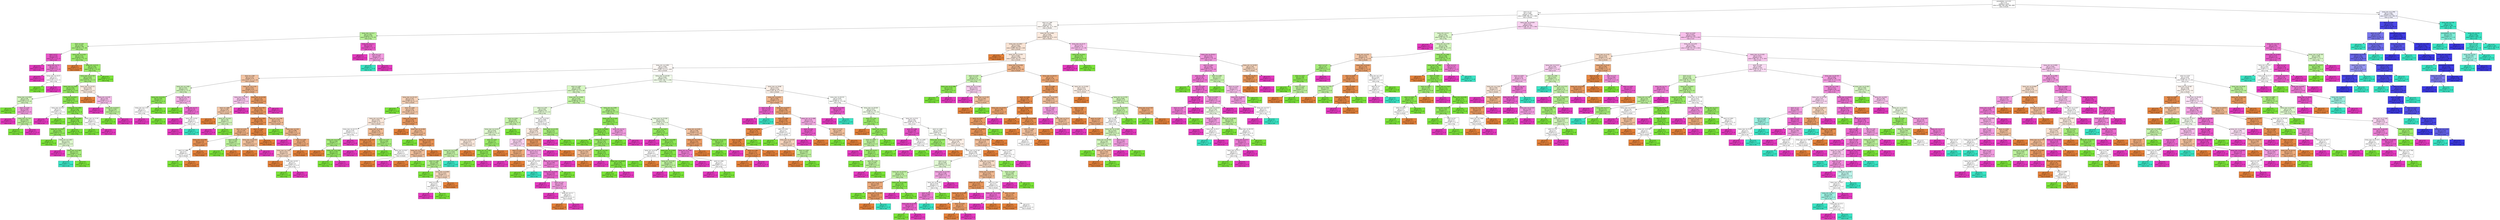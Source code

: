 digraph Tree {
node [shape=box, style="filled", color="black", fontname="helvetica"] ;
edge [fontname="helvetica"] ;
0 [label="precipitation <= 0.122\ngini = 0.8\nsamples = 2240\nvalue = [448, 448, 448, 448, 448]\nclass = drizzle", fillcolor="#ffffff"] ;
1 [label="wind <= 2.6\ngini = 0.684\nsamples = 1381\nvalue = [448, 448, 37, 0, 448]\nclass = drizzle", fillcolor="#ffffff"] ;
0 -> 1 [labeldistance=2.5, labelangle=45, headlabel="True"] ;
2 [label="wind <= 1.368\ngini = 0.663\nsamples = 775\nvalue = [300, 281, 12, 0, 182]\nclass = drizzle", fillcolor="#fefaf7"] ;
1 -> 2 ;
3 [label="temp_max <= 21.4\ngini = 0.497\nsamples = 96\nvalue = [6, 63, 2, 0, 25]\nclass = fog", fillcolor="#b8f195"] ;
2 -> 3 ;
4 [label="wind <= 0.82\ngini = 0.441\nsamples = 88\nvalue = [6, 63, 1, 0, 18]\nclass = fog", fillcolor="#aaee80"] ;
3 -> 4 ;
5 [label="wind <= 0.7\ngini = 0.219\nsamples = 8\nvalue = [0, 1, 0, 0, 7]\nclass = sun", fillcolor="#e955c9"] ;
4 -> 5 ;
6 [label="gini = 0.0\nsamples = 4\nvalue = [0, 0, 0, 0, 4]\nclass = sun", fillcolor="#e539c0"] ;
5 -> 6 ;
7 [label="temp_max <= 7.5\ngini = 0.375\nsamples = 4\nvalue = [0, 1, 0, 0, 3]\nclass = sun", fillcolor="#ee7bd5"] ;
5 -> 7 ;
8 [label="gini = 0.0\nsamples = 2\nvalue = [0, 0, 0, 0, 2]\nclass = sun", fillcolor="#e539c0"] ;
7 -> 8 ;
9 [label="temp_max <= 10.25\ngini = 0.5\nsamples = 2\nvalue = [0, 1, 0, 0, 1]\nclass = fog", fillcolor="#ffffff"] ;
7 -> 9 ;
10 [label="gini = 0.0\nsamples = 1\nvalue = [0, 1, 0, 0, 0]\nclass = fog", fillcolor="#7be539"] ;
9 -> 10 ;
11 [label="gini = 0.0\nsamples = 1\nvalue = [0, 0, 0, 0, 1]\nclass = sun", fillcolor="#e539c0"] ;
9 -> 11 ;
12 [label="temp_max <= 4.422\ngini = 0.375\nsamples = 80\nvalue = [6, 62, 1, 0, 11]\nclass = fog", fillcolor="#9dec6d"] ;
4 -> 12 ;
13 [label="gini = 0.0\nsamples = 2\nvalue = [2, 0, 0, 0, 0]\nclass = drizzle", fillcolor="#e58139"] ;
12 -> 13 ;
14 [label="temp_min <= 9.15\ngini = 0.345\nsamples = 78\nvalue = [4, 62, 1, 0, 11]\nclass = fog", fillcolor="#9beb68"] ;
12 -> 14 ;
15 [label="temp_max <= 13.718\ngini = 0.419\nsamples = 61\nvalue = [4, 45, 1, 0, 11]\nclass = fog", fillcolor="#a5ed78"] ;
14 -> 15 ;
16 [label="temp_max <= 7.818\ngini = 0.292\nsamples = 52\nvalue = [0, 43, 1, 0, 8]\nclass = fog", fillcolor="#96ea62"] ;
15 -> 16 ;
17 [label="temp_max <= 6.506\ngini = 0.48\nsamples = 10\nvalue = [0, 6, 0, 0, 4]\nclass = fog", fillcolor="#d3f6bd"] ;
16 -> 17 ;
18 [label="gini = 0.0\nsamples = 4\nvalue = [0, 4, 0, 0, 0]\nclass = fog", fillcolor="#7be539"] ;
17 -> 18 ;
19 [label="wind <= 1.232\ngini = 0.444\nsamples = 6\nvalue = [0, 2, 0, 0, 4]\nclass = sun", fillcolor="#f29ce0"] ;
17 -> 19 ;
20 [label="gini = 0.0\nsamples = 3\nvalue = [0, 0, 0, 0, 3]\nclass = sun", fillcolor="#e539c0"] ;
19 -> 20 ;
21 [label="temp_max <= 7.54\ngini = 0.444\nsamples = 3\nvalue = [0, 2, 0, 0, 1]\nclass = fog", fillcolor="#bdf29c"] ;
19 -> 21 ;
22 [label="gini = 0.0\nsamples = 2\nvalue = [0, 2, 0, 0, 0]\nclass = fog", fillcolor="#7be539"] ;
21 -> 22 ;
23 [label="gini = 0.0\nsamples = 1\nvalue = [0, 0, 0, 0, 1]\nclass = sun", fillcolor="#e539c0"] ;
21 -> 23 ;
24 [label="temp_min <= 0.617\ngini = 0.214\nsamples = 42\nvalue = [0, 37, 1, 0, 4]\nclass = fog", fillcolor="#8ce853"] ;
16 -> 24 ;
25 [label="temp_max <= 10.0\ngini = 0.5\nsamples = 2\nvalue = [0, 1, 0, 0, 1]\nclass = fog", fillcolor="#ffffff"] ;
24 -> 25 ;
26 [label="gini = 0.0\nsamples = 1\nvalue = [0, 0, 0, 0, 1]\nclass = sun", fillcolor="#e539c0"] ;
25 -> 26 ;
27 [label="gini = 0.0\nsamples = 1\nvalue = [0, 1, 0, 0, 0]\nclass = fog", fillcolor="#7be539"] ;
25 -> 27 ;
28 [label="temp_min <= 7.005\ngini = 0.184\nsamples = 40\nvalue = [0, 36, 1, 0, 3]\nclass = fog", fillcolor="#89e84e"] ;
24 -> 28 ;
29 [label="temp_min <= 3.971\ngini = 0.148\nsamples = 38\nvalue = [0, 35, 1, 0, 2]\nclass = fog", fillcolor="#86e74a"] ;
28 -> 29 ;
30 [label="temp_min <= 2.413\ngini = 0.265\nsamples = 20\nvalue = [0, 17, 1, 0, 2]\nclass = fog", fillcolor="#91e95a"] ;
29 -> 30 ;
31 [label="gini = 0.0\nsamples = 14\nvalue = [0, 14, 0, 0, 0]\nclass = fog", fillcolor="#7be539"] ;
30 -> 31 ;
32 [label="temp_min <= 3.467\ngini = 0.611\nsamples = 6\nvalue = [0, 3, 1, 0, 2]\nclass = fog", fillcolor="#def8ce"] ;
30 -> 32 ;
33 [label="gini = 0.0\nsamples = 2\nvalue = [0, 0, 0, 0, 2]\nclass = sun", fillcolor="#e539c0"] ;
32 -> 33 ;
34 [label="temp_max <= 9.184\ngini = 0.375\nsamples = 4\nvalue = [0, 3, 1, 0, 0]\nclass = fog", fillcolor="#a7ee7b"] ;
32 -> 34 ;
35 [label="gini = 0.0\nsamples = 1\nvalue = [0, 0, 1, 0, 0]\nclass = rain", fillcolor="#39e5c5"] ;
34 -> 35 ;
36 [label="gini = 0.0\nsamples = 3\nvalue = [0, 3, 0, 0, 0]\nclass = fog", fillcolor="#7be539"] ;
34 -> 36 ;
37 [label="gini = 0.0\nsamples = 18\nvalue = [0, 18, 0, 0, 0]\nclass = fog", fillcolor="#7be539"] ;
29 -> 37 ;
38 [label="temp_max <= 11.95\ngini = 0.5\nsamples = 2\nvalue = [0, 1, 0, 0, 1]\nclass = fog", fillcolor="#ffffff"] ;
28 -> 38 ;
39 [label="gini = 0.0\nsamples = 1\nvalue = [0, 1, 0, 0, 0]\nclass = fog", fillcolor="#7be539"] ;
38 -> 39 ;
40 [label="gini = 0.0\nsamples = 1\nvalue = [0, 0, 0, 0, 1]\nclass = sun", fillcolor="#e539c0"] ;
38 -> 40 ;
41 [label="temp_max <= 14.331\ngini = 0.642\nsamples = 9\nvalue = [4, 2, 0, 0, 3]\nclass = drizzle", fillcolor="#fbeade"] ;
15 -> 41 ;
42 [label="gini = 0.0\nsamples = 4\nvalue = [4, 0, 0, 0, 0]\nclass = drizzle", fillcolor="#e58139"] ;
41 -> 42 ;
43 [label="temp_min <= 6.95\ngini = 0.48\nsamples = 5\nvalue = [0, 2, 0, 0, 3]\nclass = sun", fillcolor="#f6bdea"] ;
41 -> 43 ;
44 [label="gini = 0.0\nsamples = 2\nvalue = [0, 0, 0, 0, 2]\nclass = sun", fillcolor="#e539c0"] ;
43 -> 44 ;
45 [label="temp_min <= 8.617\ngini = 0.444\nsamples = 3\nvalue = [0, 2, 0, 0, 1]\nclass = fog", fillcolor="#bdf29c"] ;
43 -> 45 ;
46 [label="gini = 0.0\nsamples = 2\nvalue = [0, 2, 0, 0, 0]\nclass = fog", fillcolor="#7be539"] ;
45 -> 46 ;
47 [label="gini = 0.0\nsamples = 1\nvalue = [0, 0, 0, 0, 1]\nclass = sun", fillcolor="#e539c0"] ;
45 -> 47 ;
48 [label="gini = 0.0\nsamples = 17\nvalue = [0, 17, 0, 0, 0]\nclass = fog", fillcolor="#7be539"] ;
14 -> 48 ;
49 [label="temp_min <= 11.1\ngini = 0.219\nsamples = 8\nvalue = [0, 0, 1, 0, 7]\nclass = sun", fillcolor="#e955c9"] ;
3 -> 49 ;
50 [label="gini = 0.0\nsamples = 5\nvalue = [0, 0, 0, 0, 5]\nclass = sun", fillcolor="#e539c0"] ;
49 -> 50 ;
51 [label="wind <= 1.15\ngini = 0.444\nsamples = 3\nvalue = [0, 0, 1, 0, 2]\nclass = sun", fillcolor="#f29ce0"] ;
49 -> 51 ;
52 [label="gini = 0.0\nsamples = 1\nvalue = [0, 0, 1, 0, 0]\nclass = rain", fillcolor="#39e5c5"] ;
51 -> 52 ;
53 [label="gini = 0.0\nsamples = 2\nvalue = [0, 0, 0, 0, 2]\nclass = sun", fillcolor="#e539c0"] ;
51 -> 53 ;
54 [label="temp_min <= 13.891\ngini = 0.656\nsamples = 679\nvalue = [294, 218, 10, 0, 157]\nclass = drizzle", fillcolor="#fbeade"] ;
2 -> 54 ;
55 [label="temp_max <= 4.867\ngini = 0.636\nsamples = 609\nvalue = [288, 195, 8, 0, 118]\nclass = drizzle", fillcolor="#f9e3d3"] ;
54 -> 55 ;
56 [label="gini = 0.0\nsamples = 29\nvalue = [29, 0, 0, 0, 0]\nclass = drizzle", fillcolor="#e58139"] ;
55 -> 56 ;
57 [label="temp_min <= 12.279\ngini = 0.646\nsamples = 580\nvalue = [259, 195, 8, 0, 118]\nclass = drizzle", fillcolor="#fbeade"] ;
55 -> 57 ;
58 [label="temp_min <= 2.893\ngini = 0.658\nsamples = 474\nvalue = [189, 175, 8, 0, 102]\nclass = drizzle", fillcolor="#fef9f6"] ;
57 -> 58 ;
59 [label="wind <= 1.769\ngini = 0.572\nsamples = 97\nvalue = [57, 17, 1, 0, 22]\nclass = drizzle", fillcolor="#f3c4a3"] ;
58 -> 59 ;
60 [label="temp_min <= 1.681\ngini = 0.541\nsamples = 14\nvalue = [0, 8, 1, 0, 5]\nclass = fog", fillcolor="#d3f6bd"] ;
59 -> 60 ;
61 [label="temp_max <= 6.431\ngini = 0.245\nsamples = 7\nvalue = [0, 6, 0, 0, 1]\nclass = fog", fillcolor="#91e95a"] ;
60 -> 61 ;
62 [label="temp_min <= 1.131\ngini = 0.5\nsamples = 2\nvalue = [0, 1, 0, 0, 1]\nclass = fog", fillcolor="#ffffff"] ;
61 -> 62 ;
63 [label="gini = 0.0\nsamples = 1\nvalue = [0, 0, 0, 0, 1]\nclass = sun", fillcolor="#e539c0"] ;
62 -> 63 ;
64 [label="gini = 0.0\nsamples = 1\nvalue = [0, 1, 0, 0, 0]\nclass = fog", fillcolor="#7be539"] ;
62 -> 64 ;
65 [label="gini = 0.0\nsamples = 5\nvalue = [0, 5, 0, 0, 0]\nclass = fog", fillcolor="#7be539"] ;
61 -> 65 ;
66 [label="temp_max <= 7.68\ngini = 0.571\nsamples = 7\nvalue = [0, 2, 1, 0, 4]\nclass = sun", fillcolor="#f5b0e6"] ;
60 -> 66 ;
67 [label="gini = 0.0\nsamples = 2\nvalue = [0, 2, 0, 0, 0]\nclass = fog", fillcolor="#7be539"] ;
66 -> 67 ;
68 [label="temp_min <= 2.5\ngini = 0.32\nsamples = 5\nvalue = [0, 0, 1, 0, 4]\nclass = sun", fillcolor="#ec6ad0"] ;
66 -> 68 ;
69 [label="gini = 0.0\nsamples = 3\nvalue = [0, 0, 0, 0, 3]\nclass = sun", fillcolor="#e539c0"] ;
68 -> 69 ;
70 [label="temp_max <= 8.6\ngini = 0.5\nsamples = 2\nvalue = [0, 0, 1, 0, 1]\nclass = rain", fillcolor="#ffffff"] ;
68 -> 70 ;
71 [label="gini = 0.0\nsamples = 1\nvalue = [0, 0, 0, 0, 1]\nclass = sun", fillcolor="#e539c0"] ;
70 -> 71 ;
72 [label="gini = 0.0\nsamples = 1\nvalue = [0, 0, 1, 0, 0]\nclass = rain", fillcolor="#39e5c5"] ;
70 -> 72 ;
73 [label="temp_min <= 1.174\ngini = 0.475\nsamples = 83\nvalue = [57, 9, 0, 0, 17]\nclass = drizzle", fillcolor="#efb387"] ;
59 -> 73 ;
74 [label="temp_max <= 7.794\ngini = 0.594\nsamples = 21\nvalue = [7, 3, 0, 0, 11]\nclass = sun", fillcolor="#f8c6ed"] ;
73 -> 74 ;
75 [label="wind <= 1.984\ngini = 0.569\nsamples = 12\nvalue = [7, 3, 0, 0, 2]\nclass = drizzle", fillcolor="#f3c7a7"] ;
74 -> 75 ;
76 [label="gini = 0.0\nsamples = 7\nvalue = [7, 0, 0, 0, 0]\nclass = drizzle", fillcolor="#e58139"] ;
75 -> 76 ;
77 [label="temp_min <= 0.02\ngini = 0.48\nsamples = 5\nvalue = [0, 3, 0, 0, 2]\nclass = fog", fillcolor="#d3f6bd"] ;
75 -> 77 ;
78 [label="gini = 0.0\nsamples = 2\nvalue = [0, 0, 0, 0, 2]\nclass = sun", fillcolor="#e539c0"] ;
77 -> 78 ;
79 [label="gini = 0.0\nsamples = 3\nvalue = [0, 3, 0, 0, 0]\nclass = fog", fillcolor="#7be539"] ;
77 -> 79 ;
80 [label="gini = 0.0\nsamples = 9\nvalue = [0, 0, 0, 0, 9]\nclass = sun", fillcolor="#e539c0"] ;
74 -> 80 ;
81 [label="temp_max <= 14.356\ngini = 0.331\nsamples = 62\nvalue = [50, 6, 0, 0, 6]\nclass = drizzle", fillcolor="#eb9c63"] ;
73 -> 81 ;
82 [label="temp_min <= 2.742\ngini = 0.291\nsamples = 60\nvalue = [50, 6, 0, 0, 4]\nclass = drizzle", fillcolor="#ea985e"] ;
81 -> 82 ;
83 [label="temp_min <= 1.718\ngini = 0.168\nsamples = 44\nvalue = [40, 3, 0, 0, 1]\nclass = drizzle", fillcolor="#e88d4c"] ;
82 -> 83 ;
84 [label="wind <= 2.115\ngini = 0.397\nsamples = 11\nvalue = [8, 3, 0, 0, 0]\nclass = drizzle", fillcolor="#efb083"] ;
83 -> 84 ;
85 [label="temp_max <= 6.296\ngini = 0.219\nsamples = 8\nvalue = [7, 1, 0, 0, 0]\nclass = drizzle", fillcolor="#e99355"] ;
84 -> 85 ;
86 [label="wind <= 1.988\ngini = 0.5\nsamples = 2\nvalue = [1, 1, 0, 0, 0]\nclass = drizzle", fillcolor="#ffffff"] ;
85 -> 86 ;
87 [label="gini = 0.0\nsamples = 1\nvalue = [0, 1, 0, 0, 0]\nclass = fog", fillcolor="#7be539"] ;
86 -> 87 ;
88 [label="gini = 0.0\nsamples = 1\nvalue = [1, 0, 0, 0, 0]\nclass = drizzle", fillcolor="#e58139"] ;
86 -> 88 ;
89 [label="gini = 0.0\nsamples = 6\nvalue = [6, 0, 0, 0, 0]\nclass = drizzle", fillcolor="#e58139"] ;
85 -> 89 ;
90 [label="wind <= 2.44\ngini = 0.444\nsamples = 3\nvalue = [1, 2, 0, 0, 0]\nclass = fog", fillcolor="#bdf29c"] ;
84 -> 90 ;
91 [label="gini = 0.0\nsamples = 2\nvalue = [0, 2, 0, 0, 0]\nclass = fog", fillcolor="#7be539"] ;
90 -> 91 ;
92 [label="gini = 0.0\nsamples = 1\nvalue = [1, 0, 0, 0, 0]\nclass = drizzle", fillcolor="#e58139"] ;
90 -> 92 ;
93 [label="wind <= 1.918\ngini = 0.059\nsamples = 33\nvalue = [32, 0, 0, 0, 1]\nclass = drizzle", fillcolor="#e6853f"] ;
83 -> 93 ;
94 [label="temp_max <= 10.216\ngini = 0.444\nsamples = 3\nvalue = [2, 0, 0, 0, 1]\nclass = drizzle", fillcolor="#f2c09c"] ;
93 -> 94 ;
95 [label="gini = 0.0\nsamples = 2\nvalue = [2, 0, 0, 0, 0]\nclass = drizzle", fillcolor="#e58139"] ;
94 -> 95 ;
96 [label="gini = 0.0\nsamples = 1\nvalue = [0, 0, 0, 0, 1]\nclass = sun", fillcolor="#e539c0"] ;
94 -> 96 ;
97 [label="gini = 0.0\nsamples = 30\nvalue = [30, 0, 0, 0, 0]\nclass = drizzle", fillcolor="#e58139"] ;
93 -> 97 ;
98 [label="temp_min <= 2.746\ngini = 0.539\nsamples = 16\nvalue = [10, 3, 0, 0, 3]\nclass = drizzle", fillcolor="#f1bb94"] ;
82 -> 98 ;
99 [label="gini = 0.0\nsamples = 1\nvalue = [0, 1, 0, 0, 0]\nclass = fog", fillcolor="#7be539"] ;
98 -> 99 ;
100 [label="temp_max <= 5.85\ngini = 0.498\nsamples = 15\nvalue = [10, 2, 0, 0, 3]\nclass = drizzle", fillcolor="#f0b68c"] ;
98 -> 100 ;
101 [label="gini = 0.0\nsamples = 1\nvalue = [0, 0, 0, 0, 1]\nclass = sun", fillcolor="#e539c0"] ;
100 -> 101 ;
102 [label="wind <= 2.209\ngini = 0.449\nsamples = 14\nvalue = [10, 2, 0, 0, 2]\nclass = drizzle", fillcolor="#eeab7b"] ;
100 -> 102 ;
103 [label="temp_max <= 7.202\ngini = 0.625\nsamples = 8\nvalue = [4, 2, 0, 0, 2]\nclass = drizzle", fillcolor="#f6d5bd"] ;
102 -> 103 ;
104 [label="gini = 0.0\nsamples = 4\nvalue = [4, 0, 0, 0, 0]\nclass = drizzle", fillcolor="#e58139"] ;
103 -> 104 ;
105 [label="temp_max <= 8.9\ngini = 0.5\nsamples = 4\nvalue = [0, 2, 0, 0, 2]\nclass = fog", fillcolor="#ffffff"] ;
103 -> 105 ;
106 [label="gini = 0.0\nsamples = 2\nvalue = [0, 2, 0, 0, 0]\nclass = fog", fillcolor="#7be539"] ;
105 -> 106 ;
107 [label="gini = 0.0\nsamples = 2\nvalue = [0, 0, 0, 0, 2]\nclass = sun", fillcolor="#e539c0"] ;
105 -> 107 ;
108 [label="gini = 0.0\nsamples = 6\nvalue = [6, 0, 0, 0, 0]\nclass = drizzle", fillcolor="#e58139"] ;
102 -> 108 ;
109 [label="gini = 0.0\nsamples = 2\nvalue = [0, 0, 0, 0, 2]\nclass = sun", fillcolor="#e539c0"] ;
81 -> 109 ;
110 [label="temp_max <= 18.183\ngini = 0.656\nsamples = 377\nvalue = [132, 158, 7, 0, 80]\nclass = fog", fillcolor="#f1fcea"] ;
58 -> 110 ;
111 [label="wind <= 1.697\ngini = 0.598\nsamples = 211\nvalue = [67, 112, 3, 0, 29]\nclass = fog", fillcolor="#d6f7c1"] ;
110 -> 111 ;
112 [label="temp_max <= 10.118\ngini = 0.576\nsamples = 52\nvalue = [29, 16, 0, 0, 7]\nclass = drizzle", fillcolor="#f6d2b8"] ;
111 -> 112 ;
113 [label="gini = 0.0\nsamples = 3\nvalue = [0, 3, 0, 0, 0]\nclass = fog", fillcolor="#7be539"] ;
112 -> 113 ;
114 [label="wind <= 1.606\ngini = 0.559\nsamples = 49\nvalue = [29, 13, 0, 0, 7]\nclass = drizzle", fillcolor="#f3c7a7"] ;
112 -> 114 ;
115 [label="temp_min <= 6.791\ngini = 0.641\nsamples = 31\nvalue = [14, 10, 0, 0, 7]\nclass = drizzle", fillcolor="#fae7d9"] ;
114 -> 115 ;
116 [label="temp_max <= 14.171\ngini = 0.579\nsamples = 11\nvalue = [1, 5, 0, 0, 5]\nclass = fog", fillcolor="#ffffff"] ;
115 -> 116 ;
117 [label="temp_min <= 4.141\ngini = 0.449\nsamples = 7\nvalue = [1, 5, 0, 0, 1]\nclass = fog", fillcolor="#a7ee7b"] ;
116 -> 117 ;
118 [label="gini = 0.0\nsamples = 1\nvalue = [1, 0, 0, 0, 0]\nclass = drizzle", fillcolor="#e58139"] ;
117 -> 118 ;
119 [label="temp_min <= 6.148\ngini = 0.278\nsamples = 6\nvalue = [0, 5, 0, 0, 1]\nclass = fog", fillcolor="#95ea61"] ;
117 -> 119 ;
120 [label="gini = 0.0\nsamples = 5\nvalue = [0, 5, 0, 0, 0]\nclass = fog", fillcolor="#7be539"] ;
119 -> 120 ;
121 [label="gini = 0.0\nsamples = 1\nvalue = [0, 0, 0, 0, 1]\nclass = sun", fillcolor="#e539c0"] ;
119 -> 121 ;
122 [label="gini = 0.0\nsamples = 4\nvalue = [0, 0, 0, 0, 4]\nclass = sun", fillcolor="#e539c0"] ;
116 -> 122 ;
123 [label="temp_max <= 14.96\ngini = 0.505\nsamples = 20\nvalue = [13, 5, 0, 0, 2]\nclass = drizzle", fillcolor="#f1bc95"] ;
115 -> 123 ;
124 [label="temp_max <= 11.142\ngini = 0.142\nsamples = 13\nvalue = [12, 0, 0, 0, 1]\nclass = drizzle", fillcolor="#e78c49"] ;
123 -> 124 ;
125 [label="gini = 0.0\nsamples = 1\nvalue = [0, 0, 0, 0, 1]\nclass = sun", fillcolor="#e539c0"] ;
124 -> 125 ;
126 [label="gini = 0.0\nsamples = 12\nvalue = [12, 0, 0, 0, 0]\nclass = drizzle", fillcolor="#e58139"] ;
124 -> 126 ;
127 [label="wind <= 1.577\ngini = 0.449\nsamples = 7\nvalue = [1, 5, 0, 0, 1]\nclass = fog", fillcolor="#a7ee7b"] ;
123 -> 127 ;
128 [label="gini = 0.0\nsamples = 5\nvalue = [0, 5, 0, 0, 0]\nclass = fog", fillcolor="#7be539"] ;
127 -> 128 ;
129 [label="temp_max <= 16.4\ngini = 0.5\nsamples = 2\nvalue = [1, 0, 0, 0, 1]\nclass = drizzle", fillcolor="#ffffff"] ;
127 -> 129 ;
130 [label="gini = 0.0\nsamples = 1\nvalue = [1, 0, 0, 0, 0]\nclass = drizzle", fillcolor="#e58139"] ;
129 -> 130 ;
131 [label="gini = 0.0\nsamples = 1\nvalue = [0, 0, 0, 0, 1]\nclass = sun", fillcolor="#e539c0"] ;
129 -> 131 ;
132 [label="temp_min <= 4.539\ngini = 0.278\nsamples = 18\nvalue = [15, 3, 0, 0, 0]\nclass = drizzle", fillcolor="#ea9a61"] ;
114 -> 132 ;
133 [label="gini = 0.0\nsamples = 8\nvalue = [8, 0, 0, 0, 0]\nclass = drizzle", fillcolor="#e58139"] ;
132 -> 133 ;
134 [label="temp_max <= 12.991\ngini = 0.42\nsamples = 10\nvalue = [7, 3, 0, 0, 0]\nclass = drizzle", fillcolor="#f0b78e"] ;
132 -> 134 ;
135 [label="gini = 0.0\nsamples = 2\nvalue = [0, 2, 0, 0, 0]\nclass = fog", fillcolor="#7be539"] ;
134 -> 135 ;
136 [label="temp_max <= 16.105\ngini = 0.219\nsamples = 8\nvalue = [7, 1, 0, 0, 0]\nclass = drizzle", fillcolor="#e99355"] ;
134 -> 136 ;
137 [label="temp_min <= 7.425\ngini = 0.444\nsamples = 3\nvalue = [2, 1, 0, 0, 0]\nclass = drizzle", fillcolor="#f2c09c"] ;
136 -> 137 ;
138 [label="gini = 0.0\nsamples = 2\nvalue = [2, 0, 0, 0, 0]\nclass = drizzle", fillcolor="#e58139"] ;
137 -> 138 ;
139 [label="gini = 0.0\nsamples = 1\nvalue = [0, 1, 0, 0, 0]\nclass = fog", fillcolor="#7be539"] ;
137 -> 139 ;
140 [label="gini = 0.0\nsamples = 5\nvalue = [5, 0, 0, 0, 0]\nclass = drizzle", fillcolor="#e58139"] ;
136 -> 140 ;
141 [label="temp_max <= 13.642\ngini = 0.559\nsamples = 159\nvalue = [38, 96, 3, 0, 22]\nclass = fog", fillcolor="#c0f3a0"] ;
111 -> 141 ;
142 [label="wind <= 2.195\ngini = 0.66\nsamples = 59\nvalue = [18, 27, 3, 0, 11]\nclass = fog", fillcolor="#e2f9d4"] ;
141 -> 142 ;
143 [label="wind <= 2.054\ngini = 0.561\nsamples = 32\nvalue = [9, 19, 2, 0, 2]\nclass = fog", fillcolor="#c6f4a9"] ;
142 -> 143 ;
144 [label="temp_max <= 11.611\ngini = 0.618\nsamples = 26\nvalue = [9, 13, 2, 0, 2]\nclass = fog", fillcolor="#e0f9d0"] ;
143 -> 144 ;
145 [label="temp_max <= 10.078\ngini = 0.637\nsamples = 17\nvalue = [8, 6, 2, 0, 1]\nclass = drizzle", fillcolor="#fae8db"] ;
144 -> 145 ;
146 [label="temp_min <= 3.799\ngini = 0.628\nsamples = 11\nvalue = [2, 6, 2, 0, 1]\nclass = fog", fillcolor="#c4f3a7"] ;
145 -> 146 ;
147 [label="wind <= 1.987\ngini = 0.494\nsamples = 9\nvalue = [2, 6, 0, 0, 1]\nclass = fog", fillcolor="#b4f08e"] ;
146 -> 147 ;
148 [label="gini = 0.0\nsamples = 5\nvalue = [0, 5, 0, 0, 0]\nclass = fog", fillcolor="#7be539"] ;
147 -> 148 ;
149 [label="temp_max <= 8.696\ngini = 0.625\nsamples = 4\nvalue = [2, 1, 0, 0, 1]\nclass = drizzle", fillcolor="#f6d5bd"] ;
147 -> 149 ;
150 [label="wind <= 2.017\ngini = 0.5\nsamples = 2\nvalue = [0, 1, 0, 0, 1]\nclass = fog", fillcolor="#ffffff"] ;
149 -> 150 ;
151 [label="gini = 0.0\nsamples = 1\nvalue = [0, 0, 0, 0, 1]\nclass = sun", fillcolor="#e539c0"] ;
150 -> 151 ;
152 [label="gini = 0.0\nsamples = 1\nvalue = [0, 1, 0, 0, 0]\nclass = fog", fillcolor="#7be539"] ;
150 -> 152 ;
153 [label="gini = 0.0\nsamples = 2\nvalue = [2, 0, 0, 0, 0]\nclass = drizzle", fillcolor="#e58139"] ;
149 -> 153 ;
154 [label="gini = 0.0\nsamples = 2\nvalue = [0, 0, 2, 0, 0]\nclass = rain", fillcolor="#39e5c5"] ;
146 -> 154 ;
155 [label="gini = 0.0\nsamples = 6\nvalue = [6, 0, 0, 0, 0]\nclass = drizzle", fillcolor="#e58139"] ;
145 -> 155 ;
156 [label="wind <= 1.823\ngini = 0.37\nsamples = 9\nvalue = [1, 7, 0, 0, 1]\nclass = fog", fillcolor="#9cec6a"] ;
144 -> 156 ;
157 [label="temp_min <= 7.136\ngini = 0.219\nsamples = 8\nvalue = [0, 7, 0, 0, 1]\nclass = fog", fillcolor="#8ee955"] ;
156 -> 157 ;
158 [label="gini = 0.0\nsamples = 7\nvalue = [0, 7, 0, 0, 0]\nclass = fog", fillcolor="#7be539"] ;
157 -> 158 ;
159 [label="gini = 0.0\nsamples = 1\nvalue = [0, 0, 0, 0, 1]\nclass = sun", fillcolor="#e539c0"] ;
157 -> 159 ;
160 [label="gini = 0.0\nsamples = 1\nvalue = [1, 0, 0, 0, 0]\nclass = drizzle", fillcolor="#e58139"] ;
156 -> 160 ;
161 [label="gini = 0.0\nsamples = 6\nvalue = [0, 6, 0, 0, 0]\nclass = fog", fillcolor="#7be539"] ;
143 -> 161 ;
162 [label="temp_min <= 6.519\ngini = 0.689\nsamples = 27\nvalue = [9, 8, 1, 0, 9]\nclass = drizzle", fillcolor="#ffffff"] ;
142 -> 162 ;
163 [label="wind <= 2.416\ngini = 0.626\nsamples = 19\nvalue = [9, 2, 1, 0, 7]\nclass = drizzle", fillcolor="#fbeade"] ;
162 -> 163 ;
164 [label="wind <= 2.285\ngini = 0.663\nsamples = 13\nvalue = [4, 2, 1, 0, 6]\nclass = sun", fillcolor="#f9d3f1"] ;
163 -> 164 ;
165 [label="wind <= 2.201\ngini = 0.375\nsamples = 4\nvalue = [3, 0, 0, 0, 1]\nclass = drizzle", fillcolor="#eeab7b"] ;
164 -> 165 ;
166 [label="gini = 0.0\nsamples = 1\nvalue = [0, 0, 0, 0, 1]\nclass = sun", fillcolor="#e539c0"] ;
165 -> 166 ;
167 [label="gini = 0.0\nsamples = 3\nvalue = [3, 0, 0, 0, 0]\nclass = drizzle", fillcolor="#e58139"] ;
165 -> 167 ;
168 [label="temp_max <= 11.33\ngini = 0.617\nsamples = 9\nvalue = [1, 2, 1, 0, 5]\nclass = sun", fillcolor="#f4aae4"] ;
164 -> 168 ;
169 [label="temp_min <= 4.93\ngini = 0.5\nsamples = 2\nvalue = [0, 1, 1, 0, 0]\nclass = fog", fillcolor="#ffffff"] ;
168 -> 169 ;
170 [label="gini = 0.0\nsamples = 1\nvalue = [0, 1, 0, 0, 0]\nclass = fog", fillcolor="#7be539"] ;
169 -> 170 ;
171 [label="gini = 0.0\nsamples = 1\nvalue = [0, 0, 1, 0, 0]\nclass = rain", fillcolor="#39e5c5"] ;
169 -> 171 ;
172 [label="temp_max <= 13.437\ngini = 0.449\nsamples = 7\nvalue = [1, 1, 0, 0, 5]\nclass = sun", fillcolor="#ee7bd5"] ;
168 -> 172 ;
173 [label="temp_max <= 13.05\ngini = 0.278\nsamples = 6\nvalue = [1, 0, 0, 0, 5]\nclass = sun", fillcolor="#ea61cd"] ;
172 -> 173 ;
174 [label="gini = 0.0\nsamples = 3\nvalue = [0, 0, 0, 0, 3]\nclass = sun", fillcolor="#e539c0"] ;
173 -> 174 ;
175 [label="wind <= 2.35\ngini = 0.444\nsamples = 3\nvalue = [1, 0, 0, 0, 2]\nclass = sun", fillcolor="#f29ce0"] ;
173 -> 175 ;
176 [label="gini = 0.0\nsamples = 1\nvalue = [0, 0, 0, 0, 1]\nclass = sun", fillcolor="#e539c0"] ;
175 -> 176 ;
177 [label="temp_min <= 5.3\ngini = 0.5\nsamples = 2\nvalue = [1, 0, 0, 0, 1]\nclass = drizzle", fillcolor="#ffffff"] ;
175 -> 177 ;
178 [label="gini = 0.0\nsamples = 1\nvalue = [1, 0, 0, 0, 0]\nclass = drizzle", fillcolor="#e58139"] ;
177 -> 178 ;
179 [label="gini = 0.0\nsamples = 1\nvalue = [0, 0, 0, 0, 1]\nclass = sun", fillcolor="#e539c0"] ;
177 -> 179 ;
180 [label="gini = 0.0\nsamples = 1\nvalue = [0, 1, 0, 0, 0]\nclass = fog", fillcolor="#7be539"] ;
172 -> 180 ;
181 [label="temp_max <= 9.186\ngini = 0.278\nsamples = 6\nvalue = [5, 0, 0, 0, 1]\nclass = drizzle", fillcolor="#ea9a61"] ;
163 -> 181 ;
182 [label="gini = 0.0\nsamples = 1\nvalue = [0, 0, 0, 0, 1]\nclass = sun", fillcolor="#e539c0"] ;
181 -> 182 ;
183 [label="gini = 0.0\nsamples = 5\nvalue = [5, 0, 0, 0, 0]\nclass = drizzle", fillcolor="#e58139"] ;
181 -> 183 ;
184 [label="temp_max <= 12.178\ngini = 0.375\nsamples = 8\nvalue = [0, 6, 0, 0, 2]\nclass = fog", fillcolor="#a7ee7b"] ;
162 -> 184 ;
185 [label="gini = 0.0\nsamples = 2\nvalue = [0, 0, 0, 0, 2]\nclass = sun", fillcolor="#e539c0"] ;
184 -> 185 ;
186 [label="gini = 0.0\nsamples = 6\nvalue = [0, 6, 0, 0, 0]\nclass = fog", fillcolor="#7be539"] ;
184 -> 186 ;
187 [label="temp_min <= 7.044\ngini = 0.472\nsamples = 100\nvalue = [20, 69, 0, 0, 11]\nclass = fog", fillcolor="#aeef86"] ;
141 -> 187 ;
188 [label="temp_max <= 17.145\ngini = 0.233\nsamples = 54\nvalue = [2, 47, 0, 0, 5]\nclass = fog", fillcolor="#8ee955"] ;
187 -> 188 ;
189 [label="temp_min <= 4.842\ngini = 0.181\nsamples = 51\nvalue = [2, 46, 0, 0, 3]\nclass = fog", fillcolor="#89e84e"] ;
188 -> 189 ;
190 [label="gini = 0.0\nsamples = 26\nvalue = [0, 26, 0, 0, 0]\nclass = fog", fillcolor="#7be539"] ;
189 -> 190 ;
191 [label="temp_max <= 14.7\ngini = 0.339\nsamples = 25\nvalue = [2, 20, 0, 0, 3]\nclass = fog", fillcolor="#99eb66"] ;
189 -> 191 ;
192 [label="temp_min <= 5.73\ngini = 0.444\nsamples = 3\nvalue = [2, 0, 0, 0, 1]\nclass = drizzle", fillcolor="#f2c09c"] ;
191 -> 192 ;
193 [label="gini = 0.0\nsamples = 1\nvalue = [0, 0, 0, 0, 1]\nclass = sun", fillcolor="#e539c0"] ;
192 -> 193 ;
194 [label="gini = 0.0\nsamples = 2\nvalue = [2, 0, 0, 0, 0]\nclass = drizzle", fillcolor="#e58139"] ;
192 -> 194 ;
195 [label="temp_min <= 5.02\ngini = 0.165\nsamples = 22\nvalue = [0, 20, 0, 0, 2]\nclass = fog", fillcolor="#88e84d"] ;
191 -> 195 ;
196 [label="gini = 0.0\nsamples = 1\nvalue = [0, 0, 0, 0, 1]\nclass = sun", fillcolor="#e539c0"] ;
195 -> 196 ;
197 [label="temp_max <= 16.665\ngini = 0.091\nsamples = 21\nvalue = [0, 20, 0, 0, 1]\nclass = fog", fillcolor="#82e643"] ;
195 -> 197 ;
198 [label="gini = 0.0\nsamples = 20\nvalue = [0, 20, 0, 0, 0]\nclass = fog", fillcolor="#7be539"] ;
197 -> 198 ;
199 [label="gini = 0.0\nsamples = 1\nvalue = [0, 0, 0, 0, 1]\nclass = sun", fillcolor="#e539c0"] ;
197 -> 199 ;
200 [label="temp_min <= 5.0\ngini = 0.444\nsamples = 3\nvalue = [0, 1, 0, 0, 2]\nclass = sun", fillcolor="#f29ce0"] ;
188 -> 200 ;
201 [label="gini = 0.0\nsamples = 1\nvalue = [0, 1, 0, 0, 0]\nclass = fog", fillcolor="#7be539"] ;
200 -> 201 ;
202 [label="gini = 0.0\nsamples = 2\nvalue = [0, 0, 0, 0, 2]\nclass = sun", fillcolor="#e539c0"] ;
200 -> 202 ;
203 [label="temp_max <= 15.558\ngini = 0.601\nsamples = 46\nvalue = [18, 22, 0, 0, 6]\nclass = fog", fillcolor="#ecfbe3"] ;
187 -> 203 ;
204 [label="temp_min <= 7.637\ngini = 0.29\nsamples = 18\nvalue = [1, 15, 0, 0, 2]\nclass = fog", fillcolor="#94ea5e"] ;
203 -> 204 ;
205 [label="gini = 0.0\nsamples = 1\nvalue = [0, 0, 0, 0, 1]\nclass = sun", fillcolor="#e539c0"] ;
204 -> 205 ;
206 [label="temp_min <= 8.369\ngini = 0.215\nsamples = 17\nvalue = [1, 15, 0, 0, 1]\nclass = fog", fillcolor="#8ce852"] ;
204 -> 206 ;
207 [label="temp_min <= 8.187\ngini = 0.5\nsamples = 2\nvalue = [1, 1, 0, 0, 0]\nclass = drizzle", fillcolor="#ffffff"] ;
206 -> 207 ;
208 [label="gini = 0.0\nsamples = 1\nvalue = [0, 1, 0, 0, 0]\nclass = fog", fillcolor="#7be539"] ;
207 -> 208 ;
209 [label="gini = 0.0\nsamples = 1\nvalue = [1, 0, 0, 0, 0]\nclass = drizzle", fillcolor="#e58139"] ;
207 -> 209 ;
210 [label="temp_max <= 13.929\ngini = 0.124\nsamples = 15\nvalue = [0, 14, 0, 0, 1]\nclass = fog", fillcolor="#84e747"] ;
206 -> 210 ;
211 [label="temp_min <= 9.341\ngini = 0.444\nsamples = 3\nvalue = [0, 2, 0, 0, 1]\nclass = fog", fillcolor="#bdf29c"] ;
210 -> 211 ;
212 [label="gini = 0.0\nsamples = 1\nvalue = [0, 0, 0, 0, 1]\nclass = sun", fillcolor="#e539c0"] ;
211 -> 212 ;
213 [label="gini = 0.0\nsamples = 2\nvalue = [0, 2, 0, 0, 0]\nclass = fog", fillcolor="#7be539"] ;
211 -> 213 ;
214 [label="gini = 0.0\nsamples = 12\nvalue = [0, 12, 0, 0, 0]\nclass = fog", fillcolor="#7be539"] ;
210 -> 214 ;
215 [label="temp_min <= 9.441\ngini = 0.548\nsamples = 28\nvalue = [17, 7, 0, 0, 4]\nclass = drizzle", fillcolor="#f3c3a1"] ;
203 -> 215 ;
216 [label="temp_min <= 7.936\ngini = 0.322\nsamples = 21\nvalue = [17, 1, 0, 0, 3]\nclass = drizzle", fillcolor="#eb9d65"] ;
215 -> 216 ;
217 [label="temp_min <= 7.402\ngini = 0.375\nsamples = 4\nvalue = [0, 1, 0, 0, 3]\nclass = sun", fillcolor="#ee7bd5"] ;
216 -> 217 ;
218 [label="gini = 0.0\nsamples = 2\nvalue = [0, 0, 0, 0, 2]\nclass = sun", fillcolor="#e539c0"] ;
217 -> 218 ;
219 [label="wind <= 1.961\ngini = 0.5\nsamples = 2\nvalue = [0, 1, 0, 0, 1]\nclass = fog", fillcolor="#ffffff"] ;
217 -> 219 ;
220 [label="gini = 0.0\nsamples = 1\nvalue = [0, 0, 0, 0, 1]\nclass = sun", fillcolor="#e539c0"] ;
219 -> 220 ;
221 [label="gini = 0.0\nsamples = 1\nvalue = [0, 1, 0, 0, 0]\nclass = fog", fillcolor="#7be539"] ;
219 -> 221 ;
222 [label="gini = 0.0\nsamples = 17\nvalue = [17, 0, 0, 0, 0]\nclass = drizzle", fillcolor="#e58139"] ;
216 -> 222 ;
223 [label="temp_min <= 11.212\ngini = 0.245\nsamples = 7\nvalue = [0, 6, 0, 0, 1]\nclass = fog", fillcolor="#91e95a"] ;
215 -> 223 ;
224 [label="gini = 0.0\nsamples = 6\nvalue = [0, 6, 0, 0, 0]\nclass = fog", fillcolor="#7be539"] ;
223 -> 224 ;
225 [label="gini = 0.0\nsamples = 1\nvalue = [0, 0, 0, 0, 1]\nclass = sun", fillcolor="#e539c0"] ;
223 -> 225 ;
226 [label="temp_max <= 19.88\ngini = 0.675\nsamples = 166\nvalue = [65, 46, 4, 0, 51]\nclass = drizzle", fillcolor="#fcf0e7"] ;
110 -> 226 ;
227 [label="temp_min <= 8.652\ngini = 0.491\nsamples = 55\nvalue = [37, 5, 1, 0, 12]\nclass = drizzle", fillcolor="#f0b68c"] ;
226 -> 227 ;
228 [label="wind <= 2.45\ngini = 0.278\nsamples = 6\nvalue = [0, 0, 1, 0, 5]\nclass = sun", fillcolor="#ea61cd"] ;
227 -> 228 ;
229 [label="gini = 0.0\nsamples = 5\nvalue = [0, 0, 0, 0, 5]\nclass = sun", fillcolor="#e539c0"] ;
228 -> 229 ;
230 [label="gini = 0.0\nsamples = 1\nvalue = [0, 0, 1, 0, 0]\nclass = rain", fillcolor="#39e5c5"] ;
228 -> 230 ;
231 [label="temp_min <= 9.977\ngini = 0.399\nsamples = 49\nvalue = [37, 5, 0, 0, 7]\nclass = drizzle", fillcolor="#eca572"] ;
227 -> 231 ;
232 [label="wind <= 2.368\ngini = 0.229\nsamples = 39\nvalue = [34, 4, 0, 0, 1]\nclass = drizzle", fillcolor="#e99355"] ;
231 -> 232 ;
233 [label="temp_min <= 9.892\ngini = 0.116\nsamples = 33\nvalue = [31, 1, 0, 0, 1]\nclass = drizzle", fillcolor="#e78945"] ;
232 -> 233 ;
234 [label="wind <= 1.809\ngini = 0.061\nsamples = 32\nvalue = [31, 0, 0, 0, 1]\nclass = drizzle", fillcolor="#e6853f"] ;
233 -> 234 ;
235 [label="wind <= 1.792\ngini = 0.153\nsamples = 12\nvalue = [11, 0, 0, 0, 1]\nclass = drizzle", fillcolor="#e78c4b"] ;
234 -> 235 ;
236 [label="gini = 0.0\nsamples = 11\nvalue = [11, 0, 0, 0, 0]\nclass = drizzle", fillcolor="#e58139"] ;
235 -> 236 ;
237 [label="gini = 0.0\nsamples = 1\nvalue = [0, 0, 0, 0, 1]\nclass = sun", fillcolor="#e539c0"] ;
235 -> 237 ;
238 [label="gini = 0.0\nsamples = 20\nvalue = [20, 0, 0, 0, 0]\nclass = drizzle", fillcolor="#e58139"] ;
234 -> 238 ;
239 [label="gini = 0.0\nsamples = 1\nvalue = [0, 1, 0, 0, 0]\nclass = fog", fillcolor="#7be539"] ;
233 -> 239 ;
240 [label="wind <= 2.412\ngini = 0.5\nsamples = 6\nvalue = [3, 3, 0, 0, 0]\nclass = drizzle", fillcolor="#ffffff"] ;
232 -> 240 ;
241 [label="gini = 0.0\nsamples = 1\nvalue = [0, 1, 0, 0, 0]\nclass = fog", fillcolor="#7be539"] ;
240 -> 241 ;
242 [label="temp_max <= 19.038\ngini = 0.48\nsamples = 5\nvalue = [3, 2, 0, 0, 0]\nclass = drizzle", fillcolor="#f6d5bd"] ;
240 -> 242 ;
243 [label="gini = 0.0\nsamples = 2\nvalue = [2, 0, 0, 0, 0]\nclass = drizzle", fillcolor="#e58139"] ;
242 -> 243 ;
244 [label="wind <= 2.463\ngini = 0.444\nsamples = 3\nvalue = [1, 2, 0, 0, 0]\nclass = fog", fillcolor="#bdf29c"] ;
242 -> 244 ;
245 [label="gini = 0.0\nsamples = 1\nvalue = [1, 0, 0, 0, 0]\nclass = drizzle", fillcolor="#e58139"] ;
244 -> 245 ;
246 [label="gini = 0.0\nsamples = 2\nvalue = [0, 2, 0, 0, 0]\nclass = fog", fillcolor="#7be539"] ;
244 -> 246 ;
247 [label="temp_min <= 11.408\ngini = 0.54\nsamples = 10\nvalue = [3, 1, 0, 0, 6]\nclass = sun", fillcolor="#f4aae4"] ;
231 -> 247 ;
248 [label="wind <= 2.45\ngini = 0.245\nsamples = 7\nvalue = [1, 0, 0, 0, 6]\nclass = sun", fillcolor="#e95acb"] ;
247 -> 248 ;
249 [label="gini = 0.0\nsamples = 6\nvalue = [0, 0, 0, 0, 6]\nclass = sun", fillcolor="#e539c0"] ;
248 -> 249 ;
250 [label="gini = 0.0\nsamples = 1\nvalue = [1, 0, 0, 0, 0]\nclass = drizzle", fillcolor="#e58139"] ;
248 -> 250 ;
251 [label="wind <= 2.133\ngini = 0.444\nsamples = 3\nvalue = [2, 1, 0, 0, 0]\nclass = drizzle", fillcolor="#f2c09c"] ;
247 -> 251 ;
252 [label="gini = 0.0\nsamples = 1\nvalue = [0, 1, 0, 0, 0]\nclass = fog", fillcolor="#7be539"] ;
251 -> 252 ;
253 [label="gini = 0.0\nsamples = 2\nvalue = [2, 0, 0, 0, 0]\nclass = drizzle", fillcolor="#e58139"] ;
251 -> 253 ;
254 [label="temp_max <= 20.231\ngini = 0.676\nsamples = 111\nvalue = [28, 41, 3, 0, 39]\nclass = fog", fillcolor="#fbfefa"] ;
226 -> 254 ;
255 [label="temp_min <= 11.95\ngini = 0.245\nsamples = 7\nvalue = [0, 0, 1, 0, 6]\nclass = sun", fillcolor="#e95acb"] ;
254 -> 255 ;
256 [label="gini = 0.0\nsamples = 6\nvalue = [0, 0, 0, 0, 6]\nclass = sun", fillcolor="#e539c0"] ;
255 -> 256 ;
257 [label="gini = 0.0\nsamples = 1\nvalue = [0, 0, 1, 0, 0]\nclass = rain", fillcolor="#39e5c5"] ;
255 -> 257 ;
258 [label="temp_max <= 20.924\ngini = 0.671\nsamples = 104\nvalue = [28, 41, 2, 0, 33]\nclass = fog", fillcolor="#f0fce9"] ;
254 -> 258 ;
259 [label="wind <= 1.716\ngini = 0.357\nsamples = 14\nvalue = [1, 11, 0, 0, 2]\nclass = fog", fillcolor="#9cec6b"] ;
258 -> 259 ;
260 [label="gini = 0.0\nsamples = 1\nvalue = [1, 0, 0, 0, 0]\nclass = drizzle", fillcolor="#e58139"] ;
259 -> 260 ;
261 [label="temp_max <= 20.61\ngini = 0.26\nsamples = 13\nvalue = [0, 11, 0, 0, 2]\nclass = fog", fillcolor="#93ea5d"] ;
259 -> 261 ;
262 [label="wind <= 1.979\ngini = 0.444\nsamples = 6\nvalue = [0, 4, 0, 0, 2]\nclass = fog", fillcolor="#bdf29c"] ;
261 -> 262 ;
263 [label="gini = 0.0\nsamples = 1\nvalue = [0, 0, 0, 0, 1]\nclass = sun", fillcolor="#e539c0"] ;
262 -> 263 ;
264 [label="temp_min <= 9.7\ngini = 0.32\nsamples = 5\nvalue = [0, 4, 0, 0, 1]\nclass = fog", fillcolor="#9cec6a"] ;
262 -> 264 ;
265 [label="gini = 0.0\nsamples = 2\nvalue = [0, 2, 0, 0, 0]\nclass = fog", fillcolor="#7be539"] ;
264 -> 265 ;
266 [label="wind <= 2.334\ngini = 0.444\nsamples = 3\nvalue = [0, 2, 0, 0, 1]\nclass = fog", fillcolor="#bdf29c"] ;
264 -> 266 ;
267 [label="gini = 0.0\nsamples = 1\nvalue = [0, 0, 0, 0, 1]\nclass = sun", fillcolor="#e539c0"] ;
266 -> 267 ;
268 [label="gini = 0.0\nsamples = 2\nvalue = [0, 2, 0, 0, 0]\nclass = fog", fillcolor="#7be539"] ;
266 -> 268 ;
269 [label="gini = 0.0\nsamples = 7\nvalue = [0, 7, 0, 0, 0]\nclass = fog", fillcolor="#7be539"] ;
261 -> 269 ;
270 [label="temp_min <= 9.52\ngini = 0.68\nsamples = 90\nvalue = [27, 30, 2, 0, 31]\nclass = sun", fillcolor="#fffcfe"] ;
258 -> 270 ;
271 [label="wind <= 2.309\ngini = 0.198\nsamples = 9\nvalue = [0, 1, 0, 0, 8]\nclass = sun", fillcolor="#e852c8"] ;
270 -> 271 ;
272 [label="gini = 0.0\nsamples = 7\nvalue = [0, 0, 0, 0, 7]\nclass = sun", fillcolor="#e539c0"] ;
271 -> 272 ;
273 [label="wind <= 2.409\ngini = 0.5\nsamples = 2\nvalue = [0, 1, 0, 0, 1]\nclass = fog", fillcolor="#ffffff"] ;
271 -> 273 ;
274 [label="gini = 0.0\nsamples = 1\nvalue = [0, 1, 0, 0, 0]\nclass = fog", fillcolor="#7be539"] ;
273 -> 274 ;
275 [label="gini = 0.0\nsamples = 1\nvalue = [0, 0, 0, 0, 1]\nclass = sun", fillcolor="#e539c0"] ;
273 -> 275 ;
276 [label="wind <= 1.698\ngini = 0.679\nsamples = 81\nvalue = [27, 29, 2, 0, 23]\nclass = fog", fillcolor="#fafef8"] ;
270 -> 276 ;
277 [label="temp_max <= 25.024\ngini = 0.32\nsamples = 10\nvalue = [0, 8, 0, 0, 2]\nclass = fog", fillcolor="#9cec6a"] ;
276 -> 277 ;
278 [label="gini = 0.0\nsamples = 8\nvalue = [0, 8, 0, 0, 0]\nclass = fog", fillcolor="#7be539"] ;
277 -> 278 ;
279 [label="gini = 0.0\nsamples = 2\nvalue = [0, 0, 0, 0, 2]\nclass = sun", fillcolor="#e539c0"] ;
277 -> 279 ;
280 [label="temp_min <= 9.982\ngini = 0.68\nsamples = 71\nvalue = [27, 21, 2, 0, 21]\nclass = drizzle", fillcolor="#fcf0e7"] ;
276 -> 280 ;
281 [label="gini = 0.0\nsamples = 6\nvalue = [6, 0, 0, 0, 0]\nclass = drizzle", fillcolor="#e58139"] ;
280 -> 281 ;
282 [label="temp_max <= 23.347\ngini = 0.686\nsamples = 65\nvalue = [21, 21, 2, 0, 21]\nclass = drizzle", fillcolor="#ffffff"] ;
280 -> 282 ;
283 [label="wind <= 2.0\ngini = 0.649\nsamples = 34\nvalue = [5, 16, 2, 0, 11]\nclass = fog", fillcolor="#e2f9d4"] ;
282 -> 283 ;
284 [label="temp_min <= 10.519\ngini = 0.543\nsamples = 18\nvalue = [5, 11, 1, 0, 1]\nclass = fog", fillcolor="#c2f3a4"] ;
283 -> 284 ;
285 [label="temp_max <= 21.313\ngini = 0.449\nsamples = 7\nvalue = [5, 1, 1, 0, 0]\nclass = drizzle", fillcolor="#eeab7b"] ;
284 -> 285 ;
286 [label="gini = 0.0\nsamples = 1\nvalue = [0, 1, 0, 0, 0]\nclass = fog", fillcolor="#7be539"] ;
285 -> 286 ;
287 [label="temp_max <= 23.269\ngini = 0.278\nsamples = 6\nvalue = [5, 0, 1, 0, 0]\nclass = drizzle", fillcolor="#ea9a61"] ;
285 -> 287 ;
288 [label="gini = 0.0\nsamples = 5\nvalue = [5, 0, 0, 0, 0]\nclass = drizzle", fillcolor="#e58139"] ;
287 -> 288 ;
289 [label="gini = 0.0\nsamples = 1\nvalue = [0, 0, 1, 0, 0]\nclass = rain", fillcolor="#39e5c5"] ;
287 -> 289 ;
290 [label="temp_max <= 22.594\ngini = 0.165\nsamples = 11\nvalue = [0, 10, 0, 0, 1]\nclass = fog", fillcolor="#88e84d"] ;
284 -> 290 ;
291 [label="gini = 0.0\nsamples = 1\nvalue = [0, 0, 0, 0, 1]\nclass = sun", fillcolor="#e539c0"] ;
290 -> 291 ;
292 [label="gini = 0.0\nsamples = 10\nvalue = [0, 10, 0, 0, 0]\nclass = fog", fillcolor="#7be539"] ;
290 -> 292 ;
293 [label="temp_max <= 22.554\ngini = 0.508\nsamples = 16\nvalue = [0, 5, 1, 0, 10]\nclass = sun", fillcolor="#f3a5e2"] ;
283 -> 293 ;
294 [label="temp_min <= 11.95\ngini = 0.579\nsamples = 11\nvalue = [0, 5, 1, 0, 5]\nclass = fog", fillcolor="#ffffff"] ;
293 -> 294 ;
295 [label="wind <= 2.4\ngini = 0.449\nsamples = 7\nvalue = [0, 1, 1, 0, 5]\nclass = sun", fillcolor="#ee7bd5"] ;
294 -> 295 ;
296 [label="temp_max <= 21.051\ngini = 0.278\nsamples = 6\nvalue = [0, 1, 0, 0, 5]\nclass = sun", fillcolor="#ea61cd"] ;
295 -> 296 ;
297 [label="gini = 0.0\nsamples = 1\nvalue = [0, 1, 0, 0, 0]\nclass = fog", fillcolor="#7be539"] ;
296 -> 297 ;
298 [label="gini = 0.0\nsamples = 5\nvalue = [0, 0, 0, 0, 5]\nclass = sun", fillcolor="#e539c0"] ;
296 -> 298 ;
299 [label="gini = 0.0\nsamples = 1\nvalue = [0, 0, 1, 0, 0]\nclass = rain", fillcolor="#39e5c5"] ;
295 -> 299 ;
300 [label="gini = 0.0\nsamples = 4\nvalue = [0, 4, 0, 0, 0]\nclass = fog", fillcolor="#7be539"] ;
294 -> 300 ;
301 [label="gini = 0.0\nsamples = 5\nvalue = [0, 0, 0, 0, 5]\nclass = sun", fillcolor="#e539c0"] ;
293 -> 301 ;
302 [label="temp_max <= 27.248\ngini = 0.604\nsamples = 31\nvalue = [16, 5, 0, 0, 10]\nclass = drizzle", fillcolor="#f8dbc6"] ;
282 -> 302 ;
303 [label="temp_max <= 24.262\ngini = 0.423\nsamples = 23\nvalue = [16, 0, 0, 0, 7]\nclass = drizzle", fillcolor="#f0b890"] ;
302 -> 303 ;
304 [label="temp_min <= 12.171\ngini = 0.26\nsamples = 13\nvalue = [11, 0, 0, 0, 2]\nclass = drizzle", fillcolor="#ea985d"] ;
303 -> 304 ;
305 [label="temp_min <= 11.683\ngini = 0.153\nsamples = 12\nvalue = [11, 0, 0, 0, 1]\nclass = drizzle", fillcolor="#e78c4b"] ;
304 -> 305 ;
306 [label="gini = 0.0\nsamples = 7\nvalue = [7, 0, 0, 0, 0]\nclass = drizzle", fillcolor="#e58139"] ;
305 -> 306 ;
307 [label="wind <= 2.018\ngini = 0.32\nsamples = 5\nvalue = [4, 0, 0, 0, 1]\nclass = drizzle", fillcolor="#eca06a"] ;
305 -> 307 ;
308 [label="gini = 0.0\nsamples = 4\nvalue = [4, 0, 0, 0, 0]\nclass = drizzle", fillcolor="#e58139"] ;
307 -> 308 ;
309 [label="gini = 0.0\nsamples = 1\nvalue = [0, 0, 0, 0, 1]\nclass = sun", fillcolor="#e539c0"] ;
307 -> 309 ;
310 [label="gini = 0.0\nsamples = 1\nvalue = [0, 0, 0, 0, 1]\nclass = sun", fillcolor="#e539c0"] ;
304 -> 310 ;
311 [label="wind <= 2.303\ngini = 0.5\nsamples = 10\nvalue = [5, 0, 0, 0, 5]\nclass = drizzle", fillcolor="#ffffff"] ;
303 -> 311 ;
312 [label="temp_min <= 11.929\ngini = 0.32\nsamples = 5\nvalue = [1, 0, 0, 0, 4]\nclass = sun", fillcolor="#ec6ad0"] ;
311 -> 312 ;
313 [label="gini = 0.0\nsamples = 4\nvalue = [0, 0, 0, 0, 4]\nclass = sun", fillcolor="#e539c0"] ;
312 -> 313 ;
314 [label="gini = 0.0\nsamples = 1\nvalue = [1, 0, 0, 0, 0]\nclass = drizzle", fillcolor="#e58139"] ;
312 -> 314 ;
315 [label="wind <= 2.496\ngini = 0.32\nsamples = 5\nvalue = [4, 0, 0, 0, 1]\nclass = drizzle", fillcolor="#eca06a"] ;
311 -> 315 ;
316 [label="gini = 0.0\nsamples = 3\nvalue = [3, 0, 0, 0, 0]\nclass = drizzle", fillcolor="#e58139"] ;
315 -> 316 ;
317 [label="gini = 0.5\nsamples = 2\nvalue = [1, 0, 0, 0, 1]\nclass = drizzle", fillcolor="#ffffff"] ;
315 -> 317 ;
318 [label="wind <= 2.149\ngini = 0.469\nsamples = 8\nvalue = [0, 5, 0, 0, 3]\nclass = fog", fillcolor="#caf5b0"] ;
302 -> 318 ;
319 [label="gini = 0.0\nsamples = 3\nvalue = [0, 0, 0, 0, 3]\nclass = sun", fillcolor="#e539c0"] ;
318 -> 319 ;
320 [label="gini = 0.0\nsamples = 5\nvalue = [0, 5, 0, 0, 0]\nclass = fog", fillcolor="#7be539"] ;
318 -> 320 ;
321 [label="temp_max <= 21.838\ngini = 0.506\nsamples = 106\nvalue = [70, 20, 0, 0, 16]\nclass = drizzle", fillcolor="#f0b68c"] ;
57 -> 321 ;
322 [label="wind <= 2.191\ngini = 0.571\nsamples = 14\nvalue = [2, 8, 0, 0, 4]\nclass = fog", fillcolor="#caf5b0"] ;
321 -> 322 ;
323 [label="temp_max <= 21.386\ngini = 0.219\nsamples = 8\nvalue = [0, 7, 0, 0, 1]\nclass = fog", fillcolor="#8ee955"] ;
322 -> 323 ;
324 [label="gini = 0.0\nsamples = 7\nvalue = [0, 7, 0, 0, 0]\nclass = fog", fillcolor="#7be539"] ;
323 -> 324 ;
325 [label="gini = 0.0\nsamples = 1\nvalue = [0, 0, 0, 0, 1]\nclass = sun", fillcolor="#e539c0"] ;
323 -> 325 ;
326 [label="temp_min <= 13.316\ngini = 0.611\nsamples = 6\nvalue = [2, 1, 0, 0, 3]\nclass = sun", fillcolor="#f8ceef"] ;
322 -> 326 ;
327 [label="gini = 0.0\nsamples = 3\nvalue = [0, 0, 0, 0, 3]\nclass = sun", fillcolor="#e539c0"] ;
326 -> 327 ;
328 [label="temp_max <= 21.205\ngini = 0.444\nsamples = 3\nvalue = [2, 1, 0, 0, 0]\nclass = drizzle", fillcolor="#f2c09c"] ;
326 -> 328 ;
329 [label="gini = 0.0\nsamples = 2\nvalue = [2, 0, 0, 0, 0]\nclass = drizzle", fillcolor="#e58139"] ;
328 -> 329 ;
330 [label="gini = 0.0\nsamples = 1\nvalue = [0, 1, 0, 0, 0]\nclass = fog", fillcolor="#7be539"] ;
328 -> 330 ;
331 [label="temp_max <= 26.013\ngini = 0.42\nsamples = 92\nvalue = [68, 12, 0, 0, 12]\nclass = drizzle", fillcolor="#eda774"] ;
321 -> 331 ;
332 [label="wind <= 2.298\ngini = 0.264\nsamples = 66\nvalue = [56, 2, 0, 0, 8]\nclass = drizzle", fillcolor="#e9975b"] ;
331 -> 332 ;
333 [label="wind <= 2.058\ngini = 0.181\nsamples = 51\nvalue = [46, 2, 0, 0, 3]\nclass = drizzle", fillcolor="#e88e4e"] ;
332 -> 333 ;
334 [label="temp_max <= 23.472\ngini = 0.388\nsamples = 17\nvalue = [13, 2, 0, 0, 2]\nclass = drizzle", fillcolor="#eca36e"] ;
333 -> 334 ;
335 [label="wind <= 2.018\ngini = 0.32\nsamples = 16\nvalue = [13, 2, 0, 0, 1]\nclass = drizzle", fillcolor="#eb9c63"] ;
334 -> 335 ;
336 [label="temp_min <= 12.853\ngini = 0.24\nsamples = 15\nvalue = [13, 1, 0, 0, 1]\nclass = drizzle", fillcolor="#e99355"] ;
335 -> 336 ;
337 [label="temp_min <= 12.696\ngini = 0.56\nsamples = 5\nvalue = [3, 1, 0, 0, 1]\nclass = drizzle", fillcolor="#f2c09c"] ;
336 -> 337 ;
338 [label="gini = 0.0\nsamples = 3\nvalue = [3, 0, 0, 0, 0]\nclass = drizzle", fillcolor="#e58139"] ;
337 -> 338 ;
339 [label="wind <= 1.841\ngini = 0.5\nsamples = 2\nvalue = [0, 1, 0, 0, 1]\nclass = fog", fillcolor="#ffffff"] ;
337 -> 339 ;
340 [label="gini = 0.0\nsamples = 1\nvalue = [0, 1, 0, 0, 0]\nclass = fog", fillcolor="#7be539"] ;
339 -> 340 ;
341 [label="gini = 0.0\nsamples = 1\nvalue = [0, 0, 0, 0, 1]\nclass = sun", fillcolor="#e539c0"] ;
339 -> 341 ;
342 [label="gini = 0.0\nsamples = 10\nvalue = [10, 0, 0, 0, 0]\nclass = drizzle", fillcolor="#e58139"] ;
336 -> 342 ;
343 [label="gini = 0.0\nsamples = 1\nvalue = [0, 1, 0, 0, 0]\nclass = fog", fillcolor="#7be539"] ;
335 -> 343 ;
344 [label="gini = 0.0\nsamples = 1\nvalue = [0, 0, 0, 0, 1]\nclass = sun", fillcolor="#e539c0"] ;
334 -> 344 ;
345 [label="temp_min <= 13.289\ngini = 0.057\nsamples = 34\nvalue = [33, 0, 0, 0, 1]\nclass = drizzle", fillcolor="#e6853f"] ;
333 -> 345 ;
346 [label="gini = 0.0\nsamples = 24\nvalue = [24, 0, 0, 0, 0]\nclass = drizzle", fillcolor="#e58139"] ;
345 -> 346 ;
347 [label="temp_max <= 23.869\ngini = 0.18\nsamples = 10\nvalue = [9, 0, 0, 0, 1]\nclass = drizzle", fillcolor="#e88f4f"] ;
345 -> 347 ;
348 [label="gini = 0.0\nsamples = 7\nvalue = [7, 0, 0, 0, 0]\nclass = drizzle", fillcolor="#e58139"] ;
347 -> 348 ;
349 [label="wind <= 2.248\ngini = 0.444\nsamples = 3\nvalue = [2, 0, 0, 0, 1]\nclass = drizzle", fillcolor="#f2c09c"] ;
347 -> 349 ;
350 [label="gini = 0.5\nsamples = 2\nvalue = [1, 0, 0, 0, 1]\nclass = drizzle", fillcolor="#ffffff"] ;
349 -> 350 ;
351 [label="gini = 0.0\nsamples = 1\nvalue = [1, 0, 0, 0, 0]\nclass = drizzle", fillcolor="#e58139"] ;
349 -> 351 ;
352 [label="temp_max <= 23.918\ngini = 0.444\nsamples = 15\nvalue = [10, 0, 0, 0, 5]\nclass = drizzle", fillcolor="#f2c09c"] ;
332 -> 352 ;
353 [label="wind <= 2.423\ngini = 0.444\nsamples = 6\nvalue = [2, 0, 0, 0, 4]\nclass = sun", fillcolor="#f29ce0"] ;
352 -> 353 ;
354 [label="gini = 0.0\nsamples = 3\nvalue = [0, 0, 0, 0, 3]\nclass = sun", fillcolor="#e539c0"] ;
353 -> 354 ;
355 [label="temp_max <= 23.11\ngini = 0.444\nsamples = 3\nvalue = [2, 0, 0, 0, 1]\nclass = drizzle", fillcolor="#f2c09c"] ;
353 -> 355 ;
356 [label="gini = 0.0\nsamples = 2\nvalue = [2, 0, 0, 0, 0]\nclass = drizzle", fillcolor="#e58139"] ;
355 -> 356 ;
357 [label="gini = 0.0\nsamples = 1\nvalue = [0, 0, 0, 0, 1]\nclass = sun", fillcolor="#e539c0"] ;
355 -> 357 ;
358 [label="wind <= 2.476\ngini = 0.198\nsamples = 9\nvalue = [8, 0, 0, 0, 1]\nclass = drizzle", fillcolor="#e89152"] ;
352 -> 358 ;
359 [label="gini = 0.0\nsamples = 5\nvalue = [5, 0, 0, 0, 0]\nclass = drizzle", fillcolor="#e58139"] ;
358 -> 359 ;
360 [label="wind <= 2.516\ngini = 0.375\nsamples = 4\nvalue = [3, 0, 0, 0, 1]\nclass = drizzle", fillcolor="#eeab7b"] ;
358 -> 360 ;
361 [label="gini = 0.0\nsamples = 1\nvalue = [0, 0, 0, 0, 1]\nclass = sun", fillcolor="#e539c0"] ;
360 -> 361 ;
362 [label="gini = 0.0\nsamples = 3\nvalue = [3, 0, 0, 0, 0]\nclass = drizzle", fillcolor="#e58139"] ;
360 -> 362 ;
363 [label="temp_min <= 12.656\ngini = 0.615\nsamples = 26\nvalue = [12, 10, 0, 0, 4]\nclass = drizzle", fillcolor="#fcefe6"] ;
331 -> 363 ;
364 [label="gini = 0.0\nsamples = 7\nvalue = [7, 0, 0, 0, 0]\nclass = drizzle", fillcolor="#e58139"] ;
363 -> 364 ;
365 [label="temp_min <= 13.705\ngini = 0.609\nsamples = 19\nvalue = [5, 10, 0, 0, 4]\nclass = fog", fillcolor="#d0f6b8"] ;
363 -> 365 ;
366 [label="temp_min <= 13.361\ngini = 0.551\nsamples = 15\nvalue = [2, 9, 0, 0, 4]\nclass = fog", fillcolor="#c3f3a5"] ;
365 -> 366 ;
367 [label="wind <= 2.45\ngini = 0.64\nsamples = 10\nvalue = [2, 4, 0, 0, 4]\nclass = fog", fillcolor="#ffffff"] ;
366 -> 367 ;
368 [label="temp_min <= 13.204\ngini = 0.625\nsamples = 8\nvalue = [2, 4, 0, 0, 2]\nclass = fog", fillcolor="#d3f6bd"] ;
367 -> 368 ;
369 [label="temp_min <= 12.938\ngini = 0.48\nsamples = 5\nvalue = [2, 3, 0, 0, 0]\nclass = fog", fillcolor="#d3f6bd"] ;
368 -> 369 ;
370 [label="gini = 0.0\nsamples = 2\nvalue = [0, 2, 0, 0, 0]\nclass = fog", fillcolor="#7be539"] ;
369 -> 370 ;
371 [label="temp_min <= 13.055\ngini = 0.444\nsamples = 3\nvalue = [2, 1, 0, 0, 0]\nclass = drizzle", fillcolor="#f2c09c"] ;
369 -> 371 ;
372 [label="gini = 0.0\nsamples = 2\nvalue = [2, 0, 0, 0, 0]\nclass = drizzle", fillcolor="#e58139"] ;
371 -> 372 ;
373 [label="gini = 0.0\nsamples = 1\nvalue = [0, 1, 0, 0, 0]\nclass = fog", fillcolor="#7be539"] ;
371 -> 373 ;
374 [label="wind <= 2.3\ngini = 0.444\nsamples = 3\nvalue = [0, 1, 0, 0, 2]\nclass = sun", fillcolor="#f29ce0"] ;
368 -> 374 ;
375 [label="gini = 0.0\nsamples = 2\nvalue = [0, 0, 0, 0, 2]\nclass = sun", fillcolor="#e539c0"] ;
374 -> 375 ;
376 [label="gini = 0.0\nsamples = 1\nvalue = [0, 1, 0, 0, 0]\nclass = fog", fillcolor="#7be539"] ;
374 -> 376 ;
377 [label="gini = 0.0\nsamples = 2\nvalue = [0, 0, 0, 0, 2]\nclass = sun", fillcolor="#e539c0"] ;
367 -> 377 ;
378 [label="gini = 0.0\nsamples = 5\nvalue = [0, 5, 0, 0, 0]\nclass = fog", fillcolor="#7be539"] ;
366 -> 378 ;
379 [label="temp_max <= 27.332\ngini = 0.375\nsamples = 4\nvalue = [3, 1, 0, 0, 0]\nclass = drizzle", fillcolor="#eeab7b"] ;
365 -> 379 ;
380 [label="gini = 0.0\nsamples = 1\nvalue = [0, 1, 0, 0, 0]\nclass = fog", fillcolor="#7be539"] ;
379 -> 380 ;
381 [label="gini = 0.0\nsamples = 3\nvalue = [3, 0, 0, 0, 0]\nclass = drizzle", fillcolor="#e58139"] ;
379 -> 381 ;
382 [label="temp_max <= 22.25\ngini = 0.573\nsamples = 70\nvalue = [6, 23, 2, 0, 39]\nclass = sun", fillcolor="#f6bcea"] ;
54 -> 382 ;
383 [label="temp_max <= 20.0\ngini = 0.278\nsamples = 12\nvalue = [0, 10, 0, 0, 2]\nclass = fog", fillcolor="#95ea61"] ;
382 -> 383 ;
384 [label="gini = 0.0\nsamples = 2\nvalue = [0, 0, 0, 0, 2]\nclass = sun", fillcolor="#e539c0"] ;
383 -> 384 ;
385 [label="gini = 0.0\nsamples = 10\nvalue = [0, 10, 0, 0, 0]\nclass = fog", fillcolor="#7be539"] ;
383 -> 385 ;
386 [label="temp_max <= 29.413\ngini = 0.531\nsamples = 58\nvalue = [6, 13, 2, 0, 37]\nclass = sun", fillcolor="#f195dd"] ;
382 -> 386 ;
387 [label="wind <= 2.403\ngini = 0.452\nsamples = 48\nvalue = [0, 13, 2, 0, 33]\nclass = sun", fillcolor="#f08edb"] ;
386 -> 387 ;
388 [label="wind <= 1.579\ngini = 0.38\nsamples = 41\nvalue = [0, 9, 1, 0, 31]\nclass = sun", fillcolor="#ed77d4"] ;
387 -> 388 ;
389 [label="gini = 0.0\nsamples = 2\nvalue = [0, 2, 0, 0, 0]\nclass = fog", fillcolor="#7be539"] ;
388 -> 389 ;
390 [label="wind <= 2.125\ngini = 0.335\nsamples = 39\nvalue = [0, 7, 1, 0, 31]\nclass = sun", fillcolor="#ec6bd0"] ;
388 -> 390 ;
391 [label="wind <= 1.788\ngini = 0.105\nsamples = 18\nvalue = [0, 1, 0, 0, 17]\nclass = sun", fillcolor="#e745c4"] ;
390 -> 391 ;
392 [label="wind <= 1.738\ngini = 0.375\nsamples = 4\nvalue = [0, 1, 0, 0, 3]\nclass = sun", fillcolor="#ee7bd5"] ;
391 -> 392 ;
393 [label="gini = 0.0\nsamples = 3\nvalue = [0, 0, 0, 0, 3]\nclass = sun", fillcolor="#e539c0"] ;
392 -> 393 ;
394 [label="gini = 0.0\nsamples = 1\nvalue = [0, 1, 0, 0, 0]\nclass = fog", fillcolor="#7be539"] ;
392 -> 394 ;
395 [label="gini = 0.0\nsamples = 14\nvalue = [0, 0, 0, 0, 14]\nclass = sun", fillcolor="#e539c0"] ;
391 -> 395 ;
396 [label="wind <= 2.295\ngini = 0.472\nsamples = 21\nvalue = [0, 6, 1, 0, 14]\nclass = sun", fillcolor="#f195dd"] ;
390 -> 396 ;
397 [label="temp_max <= 25.815\ngini = 0.569\nsamples = 12\nvalue = [0, 6, 1, 0, 5]\nclass = fog", fillcolor="#ecfbe3"] ;
396 -> 397 ;
398 [label="temp_min <= 14.7\ngini = 0.444\nsamples = 3\nvalue = [0, 0, 1, 0, 2]\nclass = sun", fillcolor="#f29ce0"] ;
397 -> 398 ;
399 [label="gini = 0.0\nsamples = 1\nvalue = [0, 0, 0, 0, 1]\nclass = sun", fillcolor="#e539c0"] ;
398 -> 399 ;
400 [label="temp_max <= 25.3\ngini = 0.5\nsamples = 2\nvalue = [0, 0, 1, 0, 1]\nclass = rain", fillcolor="#ffffff"] ;
398 -> 400 ;
401 [label="gini = 0.0\nsamples = 1\nvalue = [0, 0, 1, 0, 0]\nclass = rain", fillcolor="#39e5c5"] ;
400 -> 401 ;
402 [label="gini = 0.0\nsamples = 1\nvalue = [0, 0, 0, 0, 1]\nclass = sun", fillcolor="#e539c0"] ;
400 -> 402 ;
403 [label="temp_min <= 14.981\ngini = 0.444\nsamples = 9\nvalue = [0, 6, 0, 0, 3]\nclass = fog", fillcolor="#bdf29c"] ;
397 -> 403 ;
404 [label="gini = 0.0\nsamples = 3\nvalue = [0, 3, 0, 0, 0]\nclass = fog", fillcolor="#7be539"] ;
403 -> 404 ;
405 [label="temp_max <= 28.374\ngini = 0.5\nsamples = 6\nvalue = [0, 3, 0, 0, 3]\nclass = fog", fillcolor="#ffffff"] ;
403 -> 405 ;
406 [label="temp_min <= 15.3\ngini = 0.375\nsamples = 4\nvalue = [0, 1, 0, 0, 3]\nclass = sun", fillcolor="#ee7bd5"] ;
405 -> 406 ;
407 [label="temp_max <= 27.2\ngini = 0.5\nsamples = 2\nvalue = [0, 1, 0, 0, 1]\nclass = fog", fillcolor="#ffffff"] ;
406 -> 407 ;
408 [label="gini = 0.0\nsamples = 1\nvalue = [0, 1, 0, 0, 0]\nclass = fog", fillcolor="#7be539"] ;
407 -> 408 ;
409 [label="gini = 0.0\nsamples = 1\nvalue = [0, 0, 0, 0, 1]\nclass = sun", fillcolor="#e539c0"] ;
407 -> 409 ;
410 [label="gini = 0.0\nsamples = 2\nvalue = [0, 0, 0, 0, 2]\nclass = sun", fillcolor="#e539c0"] ;
406 -> 410 ;
411 [label="gini = 0.0\nsamples = 2\nvalue = [0, 2, 0, 0, 0]\nclass = fog", fillcolor="#7be539"] ;
405 -> 411 ;
412 [label="gini = 0.0\nsamples = 9\nvalue = [0, 0, 0, 0, 9]\nclass = sun", fillcolor="#e539c0"] ;
396 -> 412 ;
413 [label="wind <= 2.498\ngini = 0.571\nsamples = 7\nvalue = [0, 4, 1, 0, 2]\nclass = fog", fillcolor="#caf5b0"] ;
387 -> 413 ;
414 [label="gini = 0.0\nsamples = 3\nvalue = [0, 3, 0, 0, 0]\nclass = fog", fillcolor="#7be539"] ;
413 -> 414 ;
415 [label="wind <= 2.518\ngini = 0.625\nsamples = 4\nvalue = [0, 1, 1, 0, 2]\nclass = sun", fillcolor="#f6bdea"] ;
413 -> 415 ;
416 [label="temp_max <= 28.05\ngini = 0.444\nsamples = 3\nvalue = [0, 0, 1, 0, 2]\nclass = sun", fillcolor="#f29ce0"] ;
415 -> 416 ;
417 [label="gini = 0.0\nsamples = 1\nvalue = [0, 0, 0, 0, 1]\nclass = sun", fillcolor="#e539c0"] ;
416 -> 417 ;
418 [label="temp_min <= 15.0\ngini = 0.5\nsamples = 2\nvalue = [0, 0, 1, 0, 1]\nclass = rain", fillcolor="#ffffff"] ;
416 -> 418 ;
419 [label="gini = 0.0\nsamples = 1\nvalue = [0, 0, 0, 0, 1]\nclass = sun", fillcolor="#e539c0"] ;
418 -> 419 ;
420 [label="gini = 0.0\nsamples = 1\nvalue = [0, 0, 1, 0, 0]\nclass = rain", fillcolor="#39e5c5"] ;
418 -> 420 ;
421 [label="gini = 0.0\nsamples = 1\nvalue = [0, 1, 0, 0, 0]\nclass = fog", fillcolor="#7be539"] ;
415 -> 421 ;
422 [label="temp_min <= 14.952\ngini = 0.48\nsamples = 10\nvalue = [6, 0, 0, 0, 4]\nclass = drizzle", fillcolor="#f6d5bd"] ;
386 -> 422 ;
423 [label="temp_max <= 30.3\ngini = 0.245\nsamples = 7\nvalue = [6, 0, 0, 0, 1]\nclass = drizzle", fillcolor="#e9965a"] ;
422 -> 423 ;
424 [label="gini = 0.0\nsamples = 6\nvalue = [6, 0, 0, 0, 0]\nclass = drizzle", fillcolor="#e58139"] ;
423 -> 424 ;
425 [label="gini = 0.0\nsamples = 1\nvalue = [0, 0, 0, 0, 1]\nclass = sun", fillcolor="#e539c0"] ;
423 -> 425 ;
426 [label="gini = 0.0\nsamples = 3\nvalue = [0, 0, 0, 0, 3]\nclass = sun", fillcolor="#e539c0"] ;
422 -> 426 ;
427 [label="temp_max <= 10.429\ngini = 0.67\nsamples = 606\nvalue = [148, 167, 25, 0, 266]\nclass = sun", fillcolor="#f9d2f1"] ;
1 -> 427 ;
428 [label="temp_min <= 0.3\ngini = 0.641\nsamples = 100\nvalue = [29, 48, 2, 0, 21]\nclass = fog", fillcolor="#dcf8ca"] ;
427 -> 428 ;
429 [label="gini = 0.0\nsamples = 12\nvalue = [0, 0, 0, 0, 12]\nclass = sun", fillcolor="#e539c0"] ;
428 -> 429 ;
430 [label="temp_min <= 1.574\ngini = 0.583\nsamples = 88\nvalue = [29, 48, 2, 0, 9]\nclass = fog", fillcolor="#d4f7bf"] ;
428 -> 430 ;
431 [label="temp_min <= 0.81\ngini = 0.554\nsamples = 42\nvalue = [25, 12, 1, 0, 4]\nclass = drizzle", fillcolor="#f4c8a9"] ;
430 -> 431 ;
432 [label="wind <= 4.35\ngini = 0.43\nsamples = 11\nvalue = [1, 8, 0, 0, 2]\nclass = fog", fillcolor="#a7ee7b"] ;
431 -> 432 ;
433 [label="wind <= 3.071\ngini = 0.198\nsamples = 9\nvalue = [1, 8, 0, 0, 0]\nclass = fog", fillcolor="#8ce852"] ;
432 -> 433 ;
434 [label="gini = 0.0\nsamples = 6\nvalue = [0, 6, 0, 0, 0]\nclass = fog", fillcolor="#7be539"] ;
433 -> 434 ;
435 [label="wind <= 3.537\ngini = 0.444\nsamples = 3\nvalue = [1, 2, 0, 0, 0]\nclass = fog", fillcolor="#bdf29c"] ;
433 -> 435 ;
436 [label="gini = 0.0\nsamples = 1\nvalue = [1, 0, 0, 0, 0]\nclass = drizzle", fillcolor="#e58139"] ;
435 -> 436 ;
437 [label="gini = 0.0\nsamples = 2\nvalue = [0, 2, 0, 0, 0]\nclass = fog", fillcolor="#7be539"] ;
435 -> 437 ;
438 [label="gini = 0.0\nsamples = 2\nvalue = [0, 0, 0, 0, 2]\nclass = sun", fillcolor="#e539c0"] ;
432 -> 438 ;
439 [label="temp_max <= 9.616\ngini = 0.379\nsamples = 31\nvalue = [24, 4, 1, 0, 2]\nclass = drizzle", fillcolor="#eca26c"] ;
431 -> 439 ;
440 [label="wind <= 2.676\ngini = 0.253\nsamples = 28\nvalue = [24, 3, 0, 0, 1]\nclass = drizzle", fillcolor="#e99559"] ;
439 -> 440 ;
441 [label="temp_max <= 7.755\ngini = 0.444\nsamples = 3\nvalue = [1, 2, 0, 0, 0]\nclass = fog", fillcolor="#bdf29c"] ;
440 -> 441 ;
442 [label="gini = 0.0\nsamples = 1\nvalue = [1, 0, 0, 0, 0]\nclass = drizzle", fillcolor="#e58139"] ;
441 -> 442 ;
443 [label="gini = 0.0\nsamples = 2\nvalue = [0, 2, 0, 0, 0]\nclass = fog", fillcolor="#7be539"] ;
441 -> 443 ;
444 [label="wind <= 3.814\ngini = 0.15\nsamples = 25\nvalue = [23, 1, 0, 0, 1]\nclass = drizzle", fillcolor="#e78c49"] ;
440 -> 444 ;
445 [label="temp_max <= 6.885\ngini = 0.08\nsamples = 24\nvalue = [23, 0, 0, 0, 1]\nclass = drizzle", fillcolor="#e68642"] ;
444 -> 445 ;
446 [label="gini = 0.0\nsamples = 1\nvalue = [0, 0, 0, 0, 1]\nclass = sun", fillcolor="#e539c0"] ;
445 -> 446 ;
447 [label="gini = 0.0\nsamples = 23\nvalue = [23, 0, 0, 0, 0]\nclass = drizzle", fillcolor="#e58139"] ;
445 -> 447 ;
448 [label="gini = 0.0\nsamples = 1\nvalue = [0, 1, 0, 0, 0]\nclass = fog", fillcolor="#7be539"] ;
444 -> 448 ;
449 [label="temp_min <= 1.28\ngini = 0.667\nsamples = 3\nvalue = [0, 1, 1, 0, 1]\nclass = fog", fillcolor="#ffffff"] ;
439 -> 449 ;
450 [label="wind <= 3.0\ngini = 0.5\nsamples = 2\nvalue = [0, 0, 1, 0, 1]\nclass = rain", fillcolor="#ffffff"] ;
449 -> 450 ;
451 [label="gini = 0.0\nsamples = 1\nvalue = [0, 0, 0, 0, 1]\nclass = sun", fillcolor="#e539c0"] ;
450 -> 451 ;
452 [label="gini = 0.0\nsamples = 1\nvalue = [0, 0, 1, 0, 0]\nclass = rain", fillcolor="#39e5c5"] ;
450 -> 452 ;
453 [label="gini = 0.0\nsamples = 1\nvalue = [0, 1, 0, 0, 0]\nclass = fog", fillcolor="#7be539"] ;
449 -> 453 ;
454 [label="temp_min <= 3.961\ngini = 0.368\nsamples = 46\nvalue = [4, 36, 1, 0, 5]\nclass = fog", fillcolor="#9beb69"] ;
430 -> 454 ;
455 [label="temp_max <= 7.466\ngini = 0.254\nsamples = 42\nvalue = [4, 36, 0, 0, 2]\nclass = fog", fillcolor="#90e958"] ;
454 -> 455 ;
456 [label="gini = 0.0\nsamples = 1\nvalue = [1, 0, 0, 0, 0]\nclass = drizzle", fillcolor="#e58139"] ;
455 -> 456 ;
457 [label="wind <= 3.091\ngini = 0.221\nsamples = 41\nvalue = [3, 36, 0, 0, 2]\nclass = fog", fillcolor="#8ce853"] ;
455 -> 457 ;
458 [label="wind <= 3.081\ngini = 0.355\nsamples = 13\nvalue = [3, 10, 0, 0, 0]\nclass = fog", fillcolor="#a3ed74"] ;
457 -> 458 ;
459 [label="wind <= 2.625\ngini = 0.165\nsamples = 11\nvalue = [1, 10, 0, 0, 0]\nclass = fog", fillcolor="#88e84d"] ;
458 -> 459 ;
460 [label="wind <= 2.611\ngini = 0.5\nsamples = 2\nvalue = [1, 1, 0, 0, 0]\nclass = drizzle", fillcolor="#ffffff"] ;
459 -> 460 ;
461 [label="gini = 0.0\nsamples = 1\nvalue = [0, 1, 0, 0, 0]\nclass = fog", fillcolor="#7be539"] ;
460 -> 461 ;
462 [label="gini = 0.0\nsamples = 1\nvalue = [1, 0, 0, 0, 0]\nclass = drizzle", fillcolor="#e58139"] ;
460 -> 462 ;
463 [label="gini = 0.0\nsamples = 9\nvalue = [0, 9, 0, 0, 0]\nclass = fog", fillcolor="#7be539"] ;
459 -> 463 ;
464 [label="gini = 0.0\nsamples = 2\nvalue = [2, 0, 0, 0, 0]\nclass = drizzle", fillcolor="#e58139"] ;
458 -> 464 ;
465 [label="temp_max <= 7.918\ngini = 0.133\nsamples = 28\nvalue = [0, 26, 0, 0, 2]\nclass = fog", fillcolor="#85e748"] ;
457 -> 465 ;
466 [label="gini = 0.0\nsamples = 1\nvalue = [0, 0, 0, 0, 1]\nclass = sun", fillcolor="#e539c0"] ;
465 -> 466 ;
467 [label="temp_max <= 8.392\ngini = 0.071\nsamples = 27\nvalue = [0, 26, 0, 0, 1]\nclass = fog", fillcolor="#80e641"] ;
465 -> 467 ;
468 [label="temp_max <= 8.243\ngini = 0.245\nsamples = 7\nvalue = [0, 6, 0, 0, 1]\nclass = fog", fillcolor="#91e95a"] ;
467 -> 468 ;
469 [label="gini = 0.0\nsamples = 5\nvalue = [0, 5, 0, 0, 0]\nclass = fog", fillcolor="#7be539"] ;
468 -> 469 ;
470 [label="wind <= 4.0\ngini = 0.5\nsamples = 2\nvalue = [0, 1, 0, 0, 1]\nclass = fog", fillcolor="#ffffff"] ;
468 -> 470 ;
471 [label="gini = 0.0\nsamples = 1\nvalue = [0, 0, 0, 0, 1]\nclass = sun", fillcolor="#e539c0"] ;
470 -> 471 ;
472 [label="gini = 0.0\nsamples = 1\nvalue = [0, 1, 0, 0, 0]\nclass = fog", fillcolor="#7be539"] ;
470 -> 472 ;
473 [label="gini = 0.0\nsamples = 20\nvalue = [0, 20, 0, 0, 0]\nclass = fog", fillcolor="#7be539"] ;
467 -> 473 ;
474 [label="wind <= 4.75\ngini = 0.375\nsamples = 4\nvalue = [0, 0, 1, 0, 3]\nclass = sun", fillcolor="#ee7bd5"] ;
454 -> 474 ;
475 [label="gini = 0.0\nsamples = 3\nvalue = [0, 0, 0, 0, 3]\nclass = sun", fillcolor="#e539c0"] ;
474 -> 475 ;
476 [label="gini = 0.0\nsamples = 1\nvalue = [0, 0, 1, 0, 0]\nclass = rain", fillcolor="#39e5c5"] ;
474 -> 476 ;
477 [label="wind <= 4.297\ngini = 0.653\nsamples = 506\nvalue = [119, 119, 23, 0, 245]\nclass = sun", fillcolor="#f7bfea"] ;
427 -> 477 ;
478 [label="temp_min <= 5.432\ngini = 0.667\nsamples = 449\nvalue = [118, 110, 19, 0, 202]\nclass = sun", fillcolor="#f8cdef"] ;
477 -> 478 ;
479 [label="temp_max <= 13.91\ngini = 0.618\nsamples = 62\nvalue = [32, 9, 2, 0, 19]\nclass = drizzle", fillcolor="#f7d9c3"] ;
478 -> 479 ;
480 [label="temp_max <= 12.43\ngini = 0.68\nsamples = 27\nvalue = [6, 7, 2, 0, 12]\nclass = sun", fillcolor="#f8ceef"] ;
479 -> 480 ;
481 [label="wind <= 2.875\ngini = 0.578\nsamples = 16\nvalue = [5, 1, 1, 0, 9]\nclass = sun", fillcolor="#f6b7e8"] ;
480 -> 481 ;
482 [label="temp_min <= 1.539\ngini = 0.494\nsamples = 9\nvalue = [5, 0, 0, 0, 4]\nclass = drizzle", fillcolor="#fae6d7"] ;
481 -> 482 ;
483 [label="gini = 0.0\nsamples = 2\nvalue = [0, 0, 0, 0, 2]\nclass = sun", fillcolor="#e539c0"] ;
482 -> 483 ;
484 [label="temp_min <= 3.452\ngini = 0.408\nsamples = 7\nvalue = [5, 0, 0, 0, 2]\nclass = drizzle", fillcolor="#efb388"] ;
482 -> 484 ;
485 [label="temp_max <= 11.4\ngini = 0.278\nsamples = 6\nvalue = [5, 0, 0, 0, 1]\nclass = drizzle", fillcolor="#ea9a61"] ;
484 -> 485 ;
486 [label="temp_min <= 2.089\ngini = 0.5\nsamples = 2\nvalue = [1, 0, 0, 0, 1]\nclass = drizzle", fillcolor="#ffffff"] ;
485 -> 486 ;
487 [label="gini = 0.0\nsamples = 1\nvalue = [1, 0, 0, 0, 0]\nclass = drizzle", fillcolor="#e58139"] ;
486 -> 487 ;
488 [label="gini = 0.0\nsamples = 1\nvalue = [0, 0, 0, 0, 1]\nclass = sun", fillcolor="#e539c0"] ;
486 -> 488 ;
489 [label="gini = 0.0\nsamples = 4\nvalue = [4, 0, 0, 0, 0]\nclass = drizzle", fillcolor="#e58139"] ;
485 -> 489 ;
490 [label="gini = 0.0\nsamples = 1\nvalue = [0, 0, 0, 0, 1]\nclass = sun", fillcolor="#e539c0"] ;
484 -> 490 ;
491 [label="temp_min <= 3.6\ngini = 0.449\nsamples = 7\nvalue = [0, 1, 1, 0, 5]\nclass = sun", fillcolor="#ee7bd5"] ;
481 -> 491 ;
492 [label="temp_max <= 11.219\ngini = 0.278\nsamples = 6\nvalue = [0, 1, 0, 0, 5]\nclass = sun", fillcolor="#ea61cd"] ;
491 -> 492 ;
493 [label="gini = 0.0\nsamples = 3\nvalue = [0, 0, 0, 0, 3]\nclass = sun", fillcolor="#e539c0"] ;
492 -> 493 ;
494 [label="temp_max <= 11.519\ngini = 0.444\nsamples = 3\nvalue = [0, 1, 0, 0, 2]\nclass = sun", fillcolor="#f29ce0"] ;
492 -> 494 ;
495 [label="gini = 0.0\nsamples = 1\nvalue = [0, 1, 0, 0, 0]\nclass = fog", fillcolor="#7be539"] ;
494 -> 495 ;
496 [label="gini = 0.0\nsamples = 2\nvalue = [0, 0, 0, 0, 2]\nclass = sun", fillcolor="#e539c0"] ;
494 -> 496 ;
497 [label="gini = 0.0\nsamples = 1\nvalue = [0, 0, 1, 0, 0]\nclass = rain", fillcolor="#39e5c5"] ;
491 -> 497 ;
498 [label="wind <= 2.796\ngini = 0.612\nsamples = 11\nvalue = [1, 6, 1, 0, 3]\nclass = fog", fillcolor="#cef5b5"] ;
480 -> 498 ;
499 [label="gini = 0.0\nsamples = 1\nvalue = [0, 0, 1, 0, 0]\nclass = rain", fillcolor="#39e5c5"] ;
498 -> 499 ;
500 [label="temp_min <= 0.735\ngini = 0.54\nsamples = 10\nvalue = [1, 6, 0, 0, 3]\nclass = fog", fillcolor="#c6f4aa"] ;
498 -> 500 ;
501 [label="gini = 0.0\nsamples = 1\nvalue = [0, 0, 0, 0, 1]\nclass = sun", fillcolor="#e539c0"] ;
500 -> 501 ;
502 [label="temp_max <= 13.654\ngini = 0.494\nsamples = 9\nvalue = [1, 6, 0, 0, 2]\nclass = fog", fillcolor="#b4f08e"] ;
500 -> 502 ;
503 [label="temp_min <= 2.338\ngini = 0.406\nsamples = 8\nvalue = [1, 6, 0, 0, 1]\nclass = fog", fillcolor="#a1ec72"] ;
502 -> 503 ;
504 [label="gini = 0.0\nsamples = 4\nvalue = [0, 4, 0, 0, 0]\nclass = fog", fillcolor="#7be539"] ;
503 -> 504 ;
505 [label="temp_max <= 13.293\ngini = 0.625\nsamples = 4\nvalue = [1, 2, 0, 0, 1]\nclass = fog", fillcolor="#d3f6bd"] ;
503 -> 505 ;
506 [label="wind <= 3.11\ngini = 0.5\nsamples = 2\nvalue = [1, 0, 0, 0, 1]\nclass = drizzle", fillcolor="#ffffff"] ;
505 -> 506 ;
507 [label="gini = 0.0\nsamples = 1\nvalue = [1, 0, 0, 0, 0]\nclass = drizzle", fillcolor="#e58139"] ;
506 -> 507 ;
508 [label="gini = 0.0\nsamples = 1\nvalue = [0, 0, 0, 0, 1]\nclass = sun", fillcolor="#e539c0"] ;
506 -> 508 ;
509 [label="gini = 0.0\nsamples = 2\nvalue = [0, 2, 0, 0, 0]\nclass = fog", fillcolor="#7be539"] ;
505 -> 509 ;
510 [label="gini = 0.0\nsamples = 1\nvalue = [0, 0, 0, 0, 1]\nclass = sun", fillcolor="#e539c0"] ;
502 -> 510 ;
511 [label="temp_max <= 15.47\ngini = 0.405\nsamples = 35\nvalue = [26, 2, 0, 0, 7]\nclass = drizzle", fillcolor="#edaa79"] ;
479 -> 511 ;
512 [label="wind <= 3.011\ngini = 0.074\nsamples = 26\nvalue = [25, 0, 0, 0, 1]\nclass = drizzle", fillcolor="#e68641"] ;
511 -> 512 ;
513 [label="temp_min <= 4.136\ngini = 0.278\nsamples = 6\nvalue = [5, 0, 0, 0, 1]\nclass = drizzle", fillcolor="#ea9a61"] ;
512 -> 513 ;
514 [label="gini = 0.0\nsamples = 1\nvalue = [0, 0, 0, 0, 1]\nclass = sun", fillcolor="#e539c0"] ;
513 -> 514 ;
515 [label="gini = 0.0\nsamples = 5\nvalue = [5, 0, 0, 0, 0]\nclass = drizzle", fillcolor="#e58139"] ;
513 -> 515 ;
516 [label="gini = 0.0\nsamples = 20\nvalue = [20, 0, 0, 0, 0]\nclass = drizzle", fillcolor="#e58139"] ;
512 -> 516 ;
517 [label="wind <= 2.75\ngini = 0.494\nsamples = 9\nvalue = [1, 2, 0, 0, 6]\nclass = sun", fillcolor="#f08edb"] ;
511 -> 517 ;
518 [label="gini = 0.0\nsamples = 2\nvalue = [0, 2, 0, 0, 0]\nclass = fog", fillcolor="#7be539"] ;
517 -> 518 ;
519 [label="wind <= 3.931\ngini = 0.245\nsamples = 7\nvalue = [1, 0, 0, 0, 6]\nclass = sun", fillcolor="#e95acb"] ;
517 -> 519 ;
520 [label="gini = 0.0\nsamples = 6\nvalue = [0, 0, 0, 0, 6]\nclass = sun", fillcolor="#e539c0"] ;
519 -> 520 ;
521 [label="gini = 0.0\nsamples = 1\nvalue = [1, 0, 0, 0, 0]\nclass = drizzle", fillcolor="#e58139"] ;
519 -> 521 ;
522 [label="temp_max <= 21.678\ngini = 0.657\nsamples = 387\nvalue = [86, 101, 17, 0, 183]\nclass = sun", fillcolor="#f8c6ed"] ;
478 -> 522 ;
523 [label="wind <= 2.89\ngini = 0.642\nsamples = 154\nvalue = [16, 54, 12, 0, 72]\nclass = sun", fillcolor="#fadbf4"] ;
522 -> 523 ;
524 [label="wind <= 2.6\ngini = 0.558\nsamples = 68\nvalue = [6, 39, 1, 0, 22]\nclass = fog", fillcolor="#cef5b6"] ;
523 -> 524 ;
525 [label="temp_min <= 7.5\ngini = 0.439\nsamples = 14\nvalue = [0, 3, 1, 0, 10]\nclass = sun", fillcolor="#ee81d7"] ;
524 -> 525 ;
526 [label="temp_min <= 5.85\ngini = 0.56\nsamples = 5\nvalue = [0, 3, 1, 0, 1]\nclass = fog", fillcolor="#bdf29c"] ;
525 -> 526 ;
527 [label="gini = 0.0\nsamples = 1\nvalue = [0, 0, 0, 0, 1]\nclass = sun", fillcolor="#e539c0"] ;
526 -> 527 ;
528 [label="temp_max <= 11.7\ngini = 0.375\nsamples = 4\nvalue = [0, 3, 1, 0, 0]\nclass = fog", fillcolor="#a7ee7b"] ;
526 -> 528 ;
529 [label="gini = 0.0\nsamples = 1\nvalue = [0, 0, 1, 0, 0]\nclass = rain", fillcolor="#39e5c5"] ;
528 -> 529 ;
530 [label="gini = 0.0\nsamples = 3\nvalue = [0, 3, 0, 0, 0]\nclass = fog", fillcolor="#7be539"] ;
528 -> 530 ;
531 [label="gini = 0.0\nsamples = 9\nvalue = [0, 0, 0, 0, 9]\nclass = sun", fillcolor="#e539c0"] ;
525 -> 531 ;
532 [label="temp_min <= 9.837\ngini = 0.494\nsamples = 54\nvalue = [6, 36, 0, 0, 12]\nclass = fog", fillcolor="#b4f08e"] ;
524 -> 532 ;
533 [label="temp_min <= 7.123\ngini = 0.314\nsamples = 33\nvalue = [3, 27, 0, 0, 3]\nclass = fog", fillcolor="#95ea61"] ;
532 -> 533 ;
534 [label="temp_max <= 15.619\ngini = 0.64\nsamples = 5\nvalue = [2, 1, 0, 0, 2]\nclass = drizzle", fillcolor="#ffffff"] ;
533 -> 534 ;
535 [label="gini = 0.0\nsamples = 2\nvalue = [0, 0, 0, 0, 2]\nclass = sun", fillcolor="#e539c0"] ;
534 -> 535 ;
536 [label="wind <= 2.678\ngini = 0.444\nsamples = 3\nvalue = [2, 1, 0, 0, 0]\nclass = drizzle", fillcolor="#f2c09c"] ;
534 -> 536 ;
537 [label="gini = 0.0\nsamples = 1\nvalue = [0, 1, 0, 0, 0]\nclass = fog", fillcolor="#7be539"] ;
536 -> 537 ;
538 [label="gini = 0.0\nsamples = 2\nvalue = [2, 0, 0, 0, 0]\nclass = drizzle", fillcolor="#e58139"] ;
536 -> 538 ;
539 [label="temp_max <= 12.25\ngini = 0.135\nsamples = 28\nvalue = [1, 26, 0, 0, 1]\nclass = fog", fillcolor="#85e748"] ;
533 -> 539 ;
540 [label="gini = 0.0\nsamples = 1\nvalue = [0, 0, 0, 0, 1]\nclass = sun", fillcolor="#e539c0"] ;
539 -> 540 ;
541 [label="wind <= 2.613\ngini = 0.071\nsamples = 27\nvalue = [1, 26, 0, 0, 0]\nclass = fog", fillcolor="#80e641"] ;
539 -> 541 ;
542 [label="temp_min <= 8.391\ngini = 0.5\nsamples = 2\nvalue = [1, 1, 0, 0, 0]\nclass = drizzle", fillcolor="#ffffff"] ;
541 -> 542 ;
543 [label="gini = 0.0\nsamples = 1\nvalue = [1, 0, 0, 0, 0]\nclass = drizzle", fillcolor="#e58139"] ;
542 -> 543 ;
544 [label="gini = 0.0\nsamples = 1\nvalue = [0, 1, 0, 0, 0]\nclass = fog", fillcolor="#7be539"] ;
542 -> 544 ;
545 [label="gini = 0.0\nsamples = 25\nvalue = [0, 25, 0, 0, 0]\nclass = fog", fillcolor="#7be539"] ;
541 -> 545 ;
546 [label="temp_max <= 19.768\ngini = 0.612\nsamples = 21\nvalue = [3, 9, 0, 0, 9]\nclass = fog", fillcolor="#ffffff"] ;
532 -> 546 ;
547 [label="temp_min <= 12.244\ngini = 0.42\nsamples = 10\nvalue = [3, 0, 0, 0, 7]\nclass = sun", fillcolor="#f08edb"] ;
546 -> 547 ;
548 [label="gini = 0.0\nsamples = 6\nvalue = [0, 0, 0, 0, 6]\nclass = sun", fillcolor="#e539c0"] ;
547 -> 548 ;
549 [label="temp_min <= 14.211\ngini = 0.375\nsamples = 4\nvalue = [3, 0, 0, 0, 1]\nclass = drizzle", fillcolor="#eeab7b"] ;
547 -> 549 ;
550 [label="gini = 0.0\nsamples = 3\nvalue = [3, 0, 0, 0, 0]\nclass = drizzle", fillcolor="#e58139"] ;
549 -> 550 ;
551 [label="gini = 0.0\nsamples = 1\nvalue = [0, 0, 0, 0, 1]\nclass = sun", fillcolor="#e539c0"] ;
549 -> 551 ;
552 [label="temp_min <= 12.5\ngini = 0.298\nsamples = 11\nvalue = [0, 9, 0, 0, 2]\nclass = fog", fillcolor="#98eb65"] ;
546 -> 552 ;
553 [label="gini = 0.0\nsamples = 7\nvalue = [0, 7, 0, 0, 0]\nclass = fog", fillcolor="#7be539"] ;
552 -> 553 ;
554 [label="wind <= 2.693\ngini = 0.5\nsamples = 4\nvalue = [0, 2, 0, 0, 2]\nclass = fog", fillcolor="#ffffff"] ;
552 -> 554 ;
555 [label="gini = 0.0\nsamples = 2\nvalue = [0, 2, 0, 0, 0]\nclass = fog", fillcolor="#7be539"] ;
554 -> 555 ;
556 [label="gini = 0.0\nsamples = 2\nvalue = [0, 0, 0, 0, 2]\nclass = sun", fillcolor="#e539c0"] ;
554 -> 556 ;
557 [label="temp_max <= 20.725\ngini = 0.602\nsamples = 86\nvalue = [10, 15, 11, 0, 50]\nclass = sun", fillcolor="#f29de0"] ;
523 -> 557 ;
558 [label="temp_min <= 7.747\ngini = 0.523\nsamples = 64\nvalue = [9, 3, 10, 0, 42]\nclass = sun", fillcolor="#f08ada"] ;
557 -> 558 ;
559 [label="temp_max <= 16.538\ngini = 0.62\nsamples = 23\nvalue = [8, 0, 4, 0, 11]\nclass = sun", fillcolor="#fad7f2"] ;
558 -> 559 ;
560 [label="wind <= 3.2\ngini = 0.444\nsamples = 9\nvalue = [0, 0, 3, 0, 6]\nclass = sun", fillcolor="#f29ce0"] ;
559 -> 560 ;
561 [label="wind <= 2.95\ngini = 0.444\nsamples = 3\nvalue = [0, 0, 2, 0, 1]\nclass = rain", fillcolor="#9cf2e2"] ;
560 -> 561 ;
562 [label="temp_max <= 15.25\ngini = 0.5\nsamples = 2\nvalue = [0, 0, 1, 0, 1]\nclass = rain", fillcolor="#ffffff"] ;
561 -> 562 ;
563 [label="gini = 0.0\nsamples = 1\nvalue = [0, 0, 0, 0, 1]\nclass = sun", fillcolor="#e539c0"] ;
562 -> 563 ;
564 [label="gini = 0.0\nsamples = 1\nvalue = [0, 0, 1, 0, 0]\nclass = rain", fillcolor="#39e5c5"] ;
562 -> 564 ;
565 [label="gini = 0.0\nsamples = 1\nvalue = [0, 0, 1, 0, 0]\nclass = rain", fillcolor="#39e5c5"] ;
561 -> 565 ;
566 [label="wind <= 3.75\ngini = 0.278\nsamples = 6\nvalue = [0, 0, 1, 0, 5]\nclass = sun", fillcolor="#ea61cd"] ;
560 -> 566 ;
567 [label="gini = 0.0\nsamples = 3\nvalue = [0, 0, 0, 0, 3]\nclass = sun", fillcolor="#e539c0"] ;
566 -> 567 ;
568 [label="temp_max <= 12.2\ngini = 0.444\nsamples = 3\nvalue = [0, 0, 1, 0, 2]\nclass = sun", fillcolor="#f29ce0"] ;
566 -> 568 ;
569 [label="gini = 0.0\nsamples = 1\nvalue = [0, 0, 0, 0, 1]\nclass = sun", fillcolor="#e539c0"] ;
568 -> 569 ;
570 [label="wind <= 4.0\ngini = 0.5\nsamples = 2\nvalue = [0, 0, 1, 0, 1]\nclass = rain", fillcolor="#ffffff"] ;
568 -> 570 ;
571 [label="gini = 0.0\nsamples = 1\nvalue = [0, 0, 1, 0, 0]\nclass = rain", fillcolor="#39e5c5"] ;
570 -> 571 ;
572 [label="gini = 0.0\nsamples = 1\nvalue = [0, 0, 0, 0, 1]\nclass = sun", fillcolor="#e539c0"] ;
570 -> 572 ;
573 [label="temp_max <= 20.27\ngini = 0.541\nsamples = 14\nvalue = [8, 0, 1, 0, 5]\nclass = drizzle", fillcolor="#f6d5bd"] ;
559 -> 573 ;
574 [label="wind <= 2.913\ngini = 0.34\nsamples = 10\nvalue = [8, 0, 1, 0, 1]\nclass = drizzle", fillcolor="#eb9d65"] ;
573 -> 574 ;
575 [label="gini = 0.0\nsamples = 1\nvalue = [0, 0, 1, 0, 0]\nclass = rain", fillcolor="#39e5c5"] ;
574 -> 575 ;
576 [label="temp_max <= 18.248\ngini = 0.198\nsamples = 9\nvalue = [8, 0, 0, 0, 1]\nclass = drizzle", fillcolor="#e89152"] ;
574 -> 576 ;
577 [label="temp_max <= 17.388\ngini = 0.5\nsamples = 2\nvalue = [1, 0, 0, 0, 1]\nclass = drizzle", fillcolor="#ffffff"] ;
576 -> 577 ;
578 [label="gini = 0.0\nsamples = 1\nvalue = [1, 0, 0, 0, 0]\nclass = drizzle", fillcolor="#e58139"] ;
577 -> 578 ;
579 [label="gini = 0.0\nsamples = 1\nvalue = [0, 0, 0, 0, 1]\nclass = sun", fillcolor="#e539c0"] ;
577 -> 579 ;
580 [label="gini = 0.0\nsamples = 7\nvalue = [7, 0, 0, 0, 0]\nclass = drizzle", fillcolor="#e58139"] ;
576 -> 580 ;
581 [label="gini = 0.0\nsamples = 4\nvalue = [0, 0, 0, 0, 4]\nclass = sun", fillcolor="#e539c0"] ;
573 -> 581 ;
582 [label="temp_max <= 20.661\ngini = 0.401\nsamples = 41\nvalue = [1, 3, 6, 0, 31]\nclass = sun", fillcolor="#ec72d2"] ;
558 -> 582 ;
583 [label="temp_max <= 15.3\ngini = 0.371\nsamples = 40\nvalue = [0, 3, 6, 0, 31]\nclass = sun", fillcolor="#ec6dd1"] ;
582 -> 583 ;
584 [label="gini = 0.0\nsamples = 1\nvalue = [0, 1, 0, 0, 0]\nclass = fog", fillcolor="#7be539"] ;
583 -> 584 ;
585 [label="temp_max <= 20.211\ngini = 0.342\nsamples = 39\nvalue = [0, 2, 6, 0, 31]\nclass = sun", fillcolor="#eb69cf"] ;
583 -> 585 ;
586 [label="wind <= 3.05\ngini = 0.298\nsamples = 33\nvalue = [0, 0, 6, 0, 27]\nclass = sun", fillcolor="#eb65ce"] ;
585 -> 586 ;
587 [label="gini = 0.0\nsamples = 9\nvalue = [0, 0, 0, 0, 9]\nclass = sun", fillcolor="#e539c0"] ;
586 -> 587 ;
588 [label="wind <= 3.45\ngini = 0.375\nsamples = 24\nvalue = [0, 0, 6, 0, 18]\nclass = sun", fillcolor="#ee7bd5"] ;
586 -> 588 ;
589 [label="temp_min <= 9.15\ngini = 0.486\nsamples = 12\nvalue = [0, 0, 5, 0, 7]\nclass = sun", fillcolor="#f8c6ed"] ;
588 -> 589 ;
590 [label="gini = 0.0\nsamples = 2\nvalue = [0, 0, 2, 0, 0]\nclass = rain", fillcolor="#39e5c5"] ;
589 -> 590 ;
591 [label="wind <= 3.25\ngini = 0.42\nsamples = 10\nvalue = [0, 0, 3, 0, 7]\nclass = sun", fillcolor="#f08edb"] ;
589 -> 591 ;
592 [label="gini = 0.0\nsamples = 5\nvalue = [0, 0, 0, 0, 5]\nclass = sun", fillcolor="#e539c0"] ;
591 -> 592 ;
593 [label="temp_min <= 10.85\ngini = 0.48\nsamples = 5\nvalue = [0, 0, 3, 0, 2]\nclass = rain", fillcolor="#bdf6ec"] ;
591 -> 593 ;
594 [label="temp_max <= 18.6\ngini = 0.5\nsamples = 4\nvalue = [0, 0, 2, 0, 2]\nclass = rain", fillcolor="#ffffff"] ;
593 -> 594 ;
595 [label="temp_min <= 10.3\ngini = 0.444\nsamples = 3\nvalue = [0, 0, 2, 0, 1]\nclass = rain", fillcolor="#9cf2e2"] ;
594 -> 595 ;
596 [label="gini = 0.0\nsamples = 1\nvalue = [0, 0, 1, 0, 0]\nclass = rain", fillcolor="#39e5c5"] ;
595 -> 596 ;
597 [label="temp_max <= 17.5\ngini = 0.5\nsamples = 2\nvalue = [0, 0, 1, 0, 1]\nclass = rain", fillcolor="#ffffff"] ;
595 -> 597 ;
598 [label="gini = 0.0\nsamples = 1\nvalue = [0, 0, 0, 0, 1]\nclass = sun", fillcolor="#e539c0"] ;
597 -> 598 ;
599 [label="gini = 0.0\nsamples = 1\nvalue = [0, 0, 1, 0, 0]\nclass = rain", fillcolor="#39e5c5"] ;
597 -> 599 ;
600 [label="gini = 0.0\nsamples = 1\nvalue = [0, 0, 0, 0, 1]\nclass = sun", fillcolor="#e539c0"] ;
594 -> 600 ;
601 [label="gini = 0.0\nsamples = 1\nvalue = [0, 0, 1, 0, 0]\nclass = rain", fillcolor="#39e5c5"] ;
593 -> 601 ;
602 [label="temp_min <= 13.05\ngini = 0.153\nsamples = 12\nvalue = [0, 0, 1, 0, 11]\nclass = sun", fillcolor="#e74bc6"] ;
588 -> 602 ;
603 [label="gini = 0.0\nsamples = 11\nvalue = [0, 0, 0, 0, 11]\nclass = sun", fillcolor="#e539c0"] ;
602 -> 603 ;
604 [label="gini = 0.0\nsamples = 1\nvalue = [0, 0, 1, 0, 0]\nclass = rain", fillcolor="#39e5c5"] ;
602 -> 604 ;
605 [label="wind <= 3.45\ngini = 0.444\nsamples = 6\nvalue = [0, 2, 0, 0, 4]\nclass = sun", fillcolor="#f29ce0"] ;
585 -> 605 ;
606 [label="temp_min <= 12.25\ngini = 0.444\nsamples = 3\nvalue = [0, 2, 0, 0, 1]\nclass = fog", fillcolor="#bdf29c"] ;
605 -> 606 ;
607 [label="gini = 0.0\nsamples = 2\nvalue = [0, 2, 0, 0, 0]\nclass = fog", fillcolor="#7be539"] ;
606 -> 607 ;
608 [label="gini = 0.0\nsamples = 1\nvalue = [0, 0, 0, 0, 1]\nclass = sun", fillcolor="#e539c0"] ;
606 -> 608 ;
609 [label="gini = 0.0\nsamples = 3\nvalue = [0, 0, 0, 0, 3]\nclass = sun", fillcolor="#e539c0"] ;
605 -> 609 ;
610 [label="gini = 0.0\nsamples = 1\nvalue = [1, 0, 0, 0, 0]\nclass = drizzle", fillcolor="#e58139"] ;
582 -> 610 ;
611 [label="temp_max <= 21.093\ngini = 0.566\nsamples = 22\nvalue = [1, 12, 1, 0, 8]\nclass = fog", fillcolor="#d9f8c6"] ;
557 -> 611 ;
612 [label="gini = 0.0\nsamples = 7\nvalue = [0, 7, 0, 0, 0]\nclass = fog", fillcolor="#7be539"] ;
611 -> 612 ;
613 [label="temp_min <= 8.85\ngini = 0.596\nsamples = 15\nvalue = [1, 5, 1, 0, 8]\nclass = sun", fillcolor="#f7c4ec"] ;
611 -> 613 ;
614 [label="gini = 0.0\nsamples = 4\nvalue = [0, 0, 0, 0, 4]\nclass = sun", fillcolor="#e539c0"] ;
613 -> 614 ;
615 [label="temp_min <= 13.822\ngini = 0.645\nsamples = 11\nvalue = [1, 5, 1, 0, 4]\nclass = fog", fillcolor="#ecfbe3"] ;
613 -> 615 ;
616 [label="wind <= 3.374\ngini = 0.278\nsamples = 6\nvalue = [0, 5, 0, 0, 1]\nclass = fog", fillcolor="#95ea61"] ;
615 -> 616 ;
617 [label="gini = 0.0\nsamples = 3\nvalue = [0, 3, 0, 0, 0]\nclass = fog", fillcolor="#7be539"] ;
616 -> 617 ;
618 [label="temp_min <= 10.8\ngini = 0.444\nsamples = 3\nvalue = [0, 2, 0, 0, 1]\nclass = fog", fillcolor="#bdf29c"] ;
616 -> 618 ;
619 [label="gini = 0.0\nsamples = 1\nvalue = [0, 1, 0, 0, 0]\nclass = fog", fillcolor="#7be539"] ;
618 -> 619 ;
620 [label="gini = 0.5\nsamples = 2\nvalue = [0, 1, 0, 0, 1]\nclass = fog", fillcolor="#ffffff"] ;
618 -> 620 ;
621 [label="temp_min <= 14.387\ngini = 0.56\nsamples = 5\nvalue = [1, 0, 1, 0, 3]\nclass = sun", fillcolor="#f29ce0"] ;
615 -> 621 ;
622 [label="gini = 0.0\nsamples = 1\nvalue = [1, 0, 0, 0, 0]\nclass = drizzle", fillcolor="#e58139"] ;
621 -> 622 ;
623 [label="temp_min <= 14.7\ngini = 0.375\nsamples = 4\nvalue = [0, 0, 1, 0, 3]\nclass = sun", fillcolor="#ee7bd5"] ;
621 -> 623 ;
624 [label="gini = 0.0\nsamples = 2\nvalue = [0, 0, 0, 0, 2]\nclass = sun", fillcolor="#e539c0"] ;
623 -> 624 ;
625 [label="wind <= 3.9\ngini = 0.5\nsamples = 2\nvalue = [0, 0, 1, 0, 1]\nclass = rain", fillcolor="#ffffff"] ;
623 -> 625 ;
626 [label="gini = 0.0\nsamples = 1\nvalue = [0, 0, 0, 0, 1]\nclass = sun", fillcolor="#e539c0"] ;
625 -> 626 ;
627 [label="gini = 0.0\nsamples = 1\nvalue = [0, 0, 1, 0, 0]\nclass = rain", fillcolor="#39e5c5"] ;
625 -> 627 ;
628 [label="temp_min <= 13.904\ngini = 0.642\nsamples = 233\nvalue = [70, 47, 5, 0, 111]\nclass = sun", fillcolor="#f8cdef"] ;
522 -> 628 ;
629 [label="temp_min <= 11.064\ngini = 0.529\nsamples = 108\nvalue = [28, 9, 3, 0, 68]\nclass = sun", fillcolor="#f29ce0"] ;
628 -> 629 ;
630 [label="temp_min <= 10.064\ngini = 0.554\nsamples = 28\nvalue = [15, 0, 2, 0, 11]\nclass = drizzle", fillcolor="#f9e1d0"] ;
629 -> 630 ;
631 [label="wind <= 3.913\ngini = 0.531\nsamples = 16\nvalue = [4, 0, 2, 0, 10]\nclass = sun", fillcolor="#f29ce0"] ;
630 -> 631 ;
632 [label="temp_max <= 24.372\ngini = 0.449\nsamples = 14\nvalue = [2, 0, 2, 0, 10]\nclass = sun", fillcolor="#ee7bd5"] ;
631 -> 632 ;
633 [label="temp_max <= 23.509\ngini = 0.593\nsamples = 9\nvalue = [2, 0, 2, 0, 5]\nclass = sun", fillcolor="#f4aae4"] ;
632 -> 633 ;
634 [label="wind <= 3.2\ngini = 0.444\nsamples = 6\nvalue = [0, 0, 2, 0, 4]\nclass = sun", fillcolor="#f29ce0"] ;
633 -> 634 ;
635 [label="temp_max <= 22.5\ngini = 0.5\nsamples = 4\nvalue = [0, 0, 2, 0, 2]\nclass = rain", fillcolor="#ffffff"] ;
634 -> 635 ;
636 [label="gini = 0.0\nsamples = 1\nvalue = [0, 0, 1, 0, 0]\nclass = rain", fillcolor="#39e5c5"] ;
635 -> 636 ;
637 [label="wind <= 2.8\ngini = 0.444\nsamples = 3\nvalue = [0, 0, 1, 0, 2]\nclass = sun", fillcolor="#f29ce0"] ;
635 -> 637 ;
638 [label="temp_min <= 8.05\ngini = 0.5\nsamples = 2\nvalue = [0, 0, 1, 0, 1]\nclass = rain", fillcolor="#ffffff"] ;
637 -> 638 ;
639 [label="gini = 0.0\nsamples = 1\nvalue = [0, 0, 0, 0, 1]\nclass = sun", fillcolor="#e539c0"] ;
638 -> 639 ;
640 [label="gini = 0.0\nsamples = 1\nvalue = [0, 0, 1, 0, 0]\nclass = rain", fillcolor="#39e5c5"] ;
638 -> 640 ;
641 [label="gini = 0.0\nsamples = 1\nvalue = [0, 0, 0, 0, 1]\nclass = sun", fillcolor="#e539c0"] ;
637 -> 641 ;
642 [label="gini = 0.0\nsamples = 2\nvalue = [0, 0, 0, 0, 2]\nclass = sun", fillcolor="#e539c0"] ;
634 -> 642 ;
643 [label="wind <= 2.838\ngini = 0.444\nsamples = 3\nvalue = [2, 0, 0, 0, 1]\nclass = drizzle", fillcolor="#f2c09c"] ;
633 -> 643 ;
644 [label="gini = 0.0\nsamples = 1\nvalue = [0, 0, 0, 0, 1]\nclass = sun", fillcolor="#e539c0"] ;
643 -> 644 ;
645 [label="gini = 0.0\nsamples = 2\nvalue = [2, 0, 0, 0, 0]\nclass = drizzle", fillcolor="#e58139"] ;
643 -> 645 ;
646 [label="gini = 0.0\nsamples = 5\nvalue = [0, 0, 0, 0, 5]\nclass = sun", fillcolor="#e539c0"] ;
632 -> 646 ;
647 [label="gini = 0.0\nsamples = 2\nvalue = [2, 0, 0, 0, 0]\nclass = drizzle", fillcolor="#e58139"] ;
631 -> 647 ;
648 [label="temp_max <= 24.987\ngini = 0.153\nsamples = 12\nvalue = [11, 0, 0, 0, 1]\nclass = drizzle", fillcolor="#e78c4b"] ;
630 -> 648 ;
649 [label="gini = 0.0\nsamples = 9\nvalue = [9, 0, 0, 0, 0]\nclass = drizzle", fillcolor="#e58139"] ;
648 -> 649 ;
650 [label="temp_min <= 10.644\ngini = 0.444\nsamples = 3\nvalue = [2, 0, 0, 0, 1]\nclass = drizzle", fillcolor="#f2c09c"] ;
648 -> 650 ;
651 [label="gini = 0.0\nsamples = 1\nvalue = [0, 0, 0, 0, 1]\nclass = sun", fillcolor="#e539c0"] ;
650 -> 651 ;
652 [label="gini = 0.0\nsamples = 2\nvalue = [2, 0, 0, 0, 0]\nclass = drizzle", fillcolor="#e58139"] ;
650 -> 652 ;
653 [label="wind <= 2.962\ngini = 0.453\nsamples = 80\nvalue = [13, 9, 1, 0, 57]\nclass = sun", fillcolor="#ee7dd6"] ;
629 -> 653 ;
654 [label="wind <= 2.601\ngini = 0.622\nsamples = 42\nvalue = [12, 9, 0, 0, 21]\nclass = sun", fillcolor="#f7c4ec"] ;
653 -> 654 ;
655 [label="gini = 0.0\nsamples = 9\nvalue = [0, 0, 0, 0, 9]\nclass = sun", fillcolor="#e539c0"] ;
654 -> 655 ;
656 [label="temp_min <= 13.877\ngini = 0.661\nsamples = 33\nvalue = [12, 9, 0, 0, 12]\nclass = drizzle", fillcolor="#ffffff"] ;
654 -> 656 ;
657 [label="temp_max <= 27.003\ngini = 0.651\nsamples = 28\nvalue = [12, 9, 0, 0, 7]\nclass = drizzle", fillcolor="#fbebe0"] ;
656 -> 657 ;
658 [label="wind <= 2.772\ngini = 0.605\nsamples = 20\nvalue = [10, 3, 0, 0, 7]\nclass = drizzle", fillcolor="#f9e2d1"] ;
657 -> 658 ;
659 [label="temp_max <= 23.432\ngini = 0.52\nsamples = 14\nvalue = [9, 3, 0, 0, 2]\nclass = drizzle", fillcolor="#f1ba93"] ;
658 -> 659 ;
660 [label="temp_max <= 22.279\ngini = 0.444\nsamples = 3\nvalue = [0, 2, 0, 0, 1]\nclass = fog", fillcolor="#bdf29c"] ;
659 -> 660 ;
661 [label="gini = 0.0\nsamples = 2\nvalue = [0, 2, 0, 0, 0]\nclass = fog", fillcolor="#7be539"] ;
660 -> 661 ;
662 [label="gini = 0.0\nsamples = 1\nvalue = [0, 0, 0, 0, 1]\nclass = sun", fillcolor="#e539c0"] ;
660 -> 662 ;
663 [label="temp_min <= 11.48\ngini = 0.314\nsamples = 11\nvalue = [9, 1, 0, 0, 1]\nclass = drizzle", fillcolor="#ea9a61"] ;
659 -> 663 ;
664 [label="gini = 0.0\nsamples = 1\nvalue = [0, 0, 0, 0, 1]\nclass = sun", fillcolor="#e539c0"] ;
663 -> 664 ;
665 [label="temp_min <= 13.446\ngini = 0.18\nsamples = 10\nvalue = [9, 1, 0, 0, 0]\nclass = drizzle", fillcolor="#e88f4f"] ;
663 -> 665 ;
666 [label="gini = 0.0\nsamples = 8\nvalue = [8, 0, 0, 0, 0]\nclass = drizzle", fillcolor="#e58139"] ;
665 -> 666 ;
667 [label="wind <= 2.699\ngini = 0.5\nsamples = 2\nvalue = [1, 1, 0, 0, 0]\nclass = drizzle", fillcolor="#ffffff"] ;
665 -> 667 ;
668 [label="gini = 0.0\nsamples = 1\nvalue = [0, 1, 0, 0, 0]\nclass = fog", fillcolor="#7be539"] ;
667 -> 668 ;
669 [label="gini = 0.0\nsamples = 1\nvalue = [1, 0, 0, 0, 0]\nclass = drizzle", fillcolor="#e58139"] ;
667 -> 669 ;
670 [label="temp_min <= 13.549\ngini = 0.278\nsamples = 6\nvalue = [1, 0, 0, 0, 5]\nclass = sun", fillcolor="#ea61cd"] ;
658 -> 670 ;
671 [label="gini = 0.0\nsamples = 5\nvalue = [0, 0, 0, 0, 5]\nclass = sun", fillcolor="#e539c0"] ;
670 -> 671 ;
672 [label="gini = 0.0\nsamples = 1\nvalue = [1, 0, 0, 0, 0]\nclass = drizzle", fillcolor="#e58139"] ;
670 -> 672 ;
673 [label="wind <= 2.733\ngini = 0.375\nsamples = 8\nvalue = [2, 6, 0, 0, 0]\nclass = fog", fillcolor="#a7ee7b"] ;
657 -> 673 ;
674 [label="gini = 0.0\nsamples = 1\nvalue = [1, 0, 0, 0, 0]\nclass = drizzle", fillcolor="#e58139"] ;
673 -> 674 ;
675 [label="temp_min <= 13.513\ngini = 0.245\nsamples = 7\nvalue = [1, 6, 0, 0, 0]\nclass = fog", fillcolor="#91e95a"] ;
673 -> 675 ;
676 [label="gini = 0.0\nsamples = 5\nvalue = [0, 5, 0, 0, 0]\nclass = fog", fillcolor="#7be539"] ;
675 -> 676 ;
677 [label="wind <= 2.794\ngini = 0.5\nsamples = 2\nvalue = [1, 1, 0, 0, 0]\nclass = drizzle", fillcolor="#ffffff"] ;
675 -> 677 ;
678 [label="gini = 0.0\nsamples = 1\nvalue = [0, 1, 0, 0, 0]\nclass = fog", fillcolor="#7be539"] ;
677 -> 678 ;
679 [label="gini = 0.0\nsamples = 1\nvalue = [1, 0, 0, 0, 0]\nclass = drizzle", fillcolor="#e58139"] ;
677 -> 679 ;
680 [label="gini = 0.0\nsamples = 5\nvalue = [0, 0, 0, 0, 5]\nclass = sun", fillcolor="#e539c0"] ;
656 -> 680 ;
681 [label="temp_min <= 13.05\ngini = 0.101\nsamples = 38\nvalue = [1, 0, 1, 0, 36]\nclass = sun", fillcolor="#e644c3"] ;
653 -> 681 ;
682 [label="gini = 0.0\nsamples = 23\nvalue = [0, 0, 0, 0, 23]\nclass = sun", fillcolor="#e539c0"] ;
681 -> 682 ;
683 [label="temp_min <= 13.878\ngini = 0.24\nsamples = 15\nvalue = [1, 0, 1, 0, 13]\nclass = sun", fillcolor="#e955c9"] ;
681 -> 683 ;
684 [label="temp_max <= 23.85\ngini = 0.5\nsamples = 6\nvalue = [1, 0, 1, 0, 4]\nclass = sun", fillcolor="#ef88d9"] ;
683 -> 684 ;
685 [label="gini = 0.0\nsamples = 1\nvalue = [0, 0, 1, 0, 0]\nclass = rain", fillcolor="#39e5c5"] ;
684 -> 685 ;
686 [label="temp_min <= 13.578\ngini = 0.32\nsamples = 5\nvalue = [1, 0, 0, 0, 4]\nclass = sun", fillcolor="#ec6ad0"] ;
684 -> 686 ;
687 [label="gini = 0.0\nsamples = 4\nvalue = [0, 0, 0, 0, 4]\nclass = sun", fillcolor="#e539c0"] ;
686 -> 687 ;
688 [label="gini = 0.0\nsamples = 1\nvalue = [1, 0, 0, 0, 0]\nclass = drizzle", fillcolor="#e58139"] ;
686 -> 688 ;
689 [label="gini = 0.0\nsamples = 9\nvalue = [0, 0, 0, 0, 9]\nclass = sun", fillcolor="#e539c0"] ;
683 -> 689 ;
690 [label="wind <= 3.519\ngini = 0.676\nsamples = 125\nvalue = [42, 38, 2, 0, 43]\nclass = sun", fillcolor="#fffdfe"] ;
628 -> 690 ;
691 [label="temp_min <= 14.367\ngini = 0.636\nsamples = 85\nvalue = [37, 13, 2, 0, 33]\nclass = drizzle", fillcolor="#fdf5f0"] ;
690 -> 691 ;
692 [label="wind <= 3.267\ngini = 0.153\nsamples = 12\nvalue = [11, 1, 0, 0, 0]\nclass = drizzle", fillcolor="#e78c4b"] ;
691 -> 692 ;
693 [label="gini = 0.0\nsamples = 9\nvalue = [9, 0, 0, 0, 0]\nclass = drizzle", fillcolor="#e58139"] ;
692 -> 693 ;
694 [label="temp_max <= 24.781\ngini = 0.444\nsamples = 3\nvalue = [2, 1, 0, 0, 0]\nclass = drizzle", fillcolor="#f2c09c"] ;
692 -> 694 ;
695 [label="gini = 0.0\nsamples = 2\nvalue = [2, 0, 0, 0, 0]\nclass = drizzle", fillcolor="#e58139"] ;
694 -> 695 ;
696 [label="gini = 0.0\nsamples = 1\nvalue = [0, 1, 0, 0, 0]\nclass = fog", fillcolor="#7be539"] ;
694 -> 696 ;
697 [label="temp_max <= 29.438\ngini = 0.641\nsamples = 73\nvalue = [26, 12, 2, 0, 33]\nclass = sun", fillcolor="#fbe2f6"] ;
691 -> 697 ;
698 [label="temp_min <= 14.965\ngini = 0.587\nsamples = 48\nvalue = [10, 8, 2, 0, 28]\nclass = sun", fillcolor="#f3a1e1"] ;
697 -> 698 ;
699 [label="temp_max <= 26.4\ngini = 0.722\nsamples = 18\nvalue = [5, 6, 2, 0, 5]\nclass = fog", fillcolor="#f5fdf0"] ;
698 -> 699 ;
700 [label="temp_max <= 23.889\ngini = 0.54\nsamples = 10\nvalue = [3, 6, 0, 0, 1]\nclass = fog", fillcolor="#c6f4aa"] ;
699 -> 700 ;
701 [label="wind <= 2.8\ngini = 0.375\nsamples = 4\nvalue = [3, 0, 0, 0, 1]\nclass = drizzle", fillcolor="#eeab7b"] ;
700 -> 701 ;
702 [label="gini = 0.0\nsamples = 1\nvalue = [0, 0, 0, 0, 1]\nclass = sun", fillcolor="#e539c0"] ;
701 -> 702 ;
703 [label="gini = 0.0\nsamples = 3\nvalue = [3, 0, 0, 0, 0]\nclass = drizzle", fillcolor="#e58139"] ;
701 -> 703 ;
704 [label="gini = 0.0\nsamples = 6\nvalue = [0, 6, 0, 0, 0]\nclass = fog", fillcolor="#7be539"] ;
700 -> 704 ;
705 [label="temp_min <= 14.403\ngini = 0.625\nsamples = 8\nvalue = [2, 0, 2, 0, 4]\nclass = sun", fillcolor="#f6bdea"] ;
699 -> 705 ;
706 [label="wind <= 2.95\ngini = 0.32\nsamples = 5\nvalue = [0, 0, 1, 0, 4]\nclass = sun", fillcolor="#ec6ad0"] ;
705 -> 706 ;
707 [label="temp_max <= 28.6\ngini = 0.5\nsamples = 2\nvalue = [0, 0, 1, 0, 1]\nclass = rain", fillcolor="#ffffff"] ;
706 -> 707 ;
708 [label="gini = 0.0\nsamples = 1\nvalue = [0, 0, 1, 0, 0]\nclass = rain", fillcolor="#39e5c5"] ;
707 -> 708 ;
709 [label="gini = 0.0\nsamples = 1\nvalue = [0, 0, 0, 0, 1]\nclass = sun", fillcolor="#e539c0"] ;
707 -> 709 ;
710 [label="gini = 0.0\nsamples = 3\nvalue = [0, 0, 0, 0, 3]\nclass = sun", fillcolor="#e539c0"] ;
706 -> 710 ;
711 [label="wind <= 2.851\ngini = 0.444\nsamples = 3\nvalue = [2, 0, 1, 0, 0]\nclass = drizzle", fillcolor="#f2c09c"] ;
705 -> 711 ;
712 [label="gini = 0.0\nsamples = 1\nvalue = [0, 0, 1, 0, 0]\nclass = rain", fillcolor="#39e5c5"] ;
711 -> 712 ;
713 [label="gini = 0.0\nsamples = 2\nvalue = [2, 0, 0, 0, 0]\nclass = drizzle", fillcolor="#e58139"] ;
711 -> 713 ;
714 [label="temp_max <= 28.342\ngini = 0.38\nsamples = 30\nvalue = [5, 2, 0, 0, 23]\nclass = sun", fillcolor="#ec70d2"] ;
698 -> 714 ;
715 [label="wind <= 3.418\ngini = 0.188\nsamples = 19\nvalue = [0, 2, 0, 0, 17]\nclass = sun", fillcolor="#e850c7"] ;
714 -> 715 ;
716 [label="temp_max <= 26.302\ngini = 0.105\nsamples = 18\nvalue = [0, 1, 0, 0, 17]\nclass = sun", fillcolor="#e745c4"] ;
715 -> 716 ;
717 [label="gini = 0.0\nsamples = 12\nvalue = [0, 0, 0, 0, 12]\nclass = sun", fillcolor="#e539c0"] ;
716 -> 717 ;
718 [label="temp_max <= 26.602\ngini = 0.278\nsamples = 6\nvalue = [0, 1, 0, 0, 5]\nclass = sun", fillcolor="#ea61cd"] ;
716 -> 718 ;
719 [label="gini = 0.0\nsamples = 1\nvalue = [0, 1, 0, 0, 0]\nclass = fog", fillcolor="#7be539"] ;
718 -> 719 ;
720 [label="gini = 0.0\nsamples = 5\nvalue = [0, 0, 0, 0, 5]\nclass = sun", fillcolor="#e539c0"] ;
718 -> 720 ;
721 [label="gini = 0.0\nsamples = 1\nvalue = [0, 1, 0, 0, 0]\nclass = fog", fillcolor="#7be539"] ;
715 -> 721 ;
722 [label="temp_min <= 15.036\ngini = 0.496\nsamples = 11\nvalue = [5, 0, 0, 0, 6]\nclass = sun", fillcolor="#fbdef4"] ;
714 -> 722 ;
723 [label="gini = 0.0\nsamples = 4\nvalue = [0, 0, 0, 0, 4]\nclass = sun", fillcolor="#e539c0"] ;
722 -> 723 ;
724 [label="temp_min <= 15.41\ngini = 0.408\nsamples = 7\nvalue = [5, 0, 0, 0, 2]\nclass = drizzle", fillcolor="#efb388"] ;
722 -> 724 ;
725 [label="gini = 0.0\nsamples = 4\nvalue = [4, 0, 0, 0, 0]\nclass = drizzle", fillcolor="#e58139"] ;
724 -> 725 ;
726 [label="temp_min <= 16.4\ngini = 0.444\nsamples = 3\nvalue = [1, 0, 0, 0, 2]\nclass = sun", fillcolor="#f29ce0"] ;
724 -> 726 ;
727 [label="wind <= 3.25\ngini = 0.5\nsamples = 2\nvalue = [1, 0, 0, 0, 1]\nclass = drizzle", fillcolor="#ffffff"] ;
726 -> 727 ;
728 [label="gini = 0.0\nsamples = 1\nvalue = [1, 0, 0, 0, 0]\nclass = drizzle", fillcolor="#e58139"] ;
727 -> 728 ;
729 [label="gini = 0.0\nsamples = 1\nvalue = [0, 0, 0, 0, 1]\nclass = sun", fillcolor="#e539c0"] ;
727 -> 729 ;
730 [label="gini = 0.0\nsamples = 1\nvalue = [0, 0, 0, 0, 1]\nclass = sun", fillcolor="#e539c0"] ;
726 -> 730 ;
731 [label="temp_max <= 30.013\ngini = 0.525\nsamples = 25\nvalue = [16, 4, 0, 0, 5]\nclass = drizzle", fillcolor="#f1ba92"] ;
697 -> 731 ;
732 [label="temp_min <= 15.122\ngini = 0.277\nsamples = 19\nvalue = [16, 1, 0, 0, 2]\nclass = drizzle", fillcolor="#ea975c"] ;
731 -> 732 ;
733 [label="gini = 0.0\nsamples = 1\nvalue = [0, 0, 0, 0, 1]\nclass = sun", fillcolor="#e539c0"] ;
732 -> 733 ;
734 [label="wind <= 2.807\ngini = 0.204\nsamples = 18\nvalue = [16, 1, 0, 0, 1]\nclass = drizzle", fillcolor="#e89050"] ;
732 -> 734 ;
735 [label="gini = 0.0\nsamples = 1\nvalue = [0, 0, 0, 0, 1]\nclass = sun", fillcolor="#e539c0"] ;
734 -> 735 ;
736 [label="wind <= 2.928\ngini = 0.111\nsamples = 17\nvalue = [16, 1, 0, 0, 0]\nclass = drizzle", fillcolor="#e78945"] ;
734 -> 736 ;
737 [label="temp_max <= 29.731\ngini = 0.375\nsamples = 4\nvalue = [3, 1, 0, 0, 0]\nclass = drizzle", fillcolor="#eeab7b"] ;
736 -> 737 ;
738 [label="gini = 0.0\nsamples = 3\nvalue = [3, 0, 0, 0, 0]\nclass = drizzle", fillcolor="#e58139"] ;
737 -> 738 ;
739 [label="gini = 0.0\nsamples = 1\nvalue = [0, 1, 0, 0, 0]\nclass = fog", fillcolor="#7be539"] ;
737 -> 739 ;
740 [label="gini = 0.0\nsamples = 13\nvalue = [13, 0, 0, 0, 0]\nclass = drizzle", fillcolor="#e58139"] ;
736 -> 740 ;
741 [label="temp_max <= 30.536\ngini = 0.5\nsamples = 6\nvalue = [0, 3, 0, 0, 3]\nclass = fog", fillcolor="#ffffff"] ;
731 -> 741 ;
742 [label="gini = 0.0\nsamples = 2\nvalue = [0, 2, 0, 0, 0]\nclass = fog", fillcolor="#7be539"] ;
741 -> 742 ;
743 [label="wind <= 3.2\ngini = 0.375\nsamples = 4\nvalue = [0, 1, 0, 0, 3]\nclass = sun", fillcolor="#ee7bd5"] ;
741 -> 743 ;
744 [label="gini = 0.0\nsamples = 2\nvalue = [0, 0, 0, 0, 2]\nclass = sun", fillcolor="#e539c0"] ;
743 -> 744 ;
745 [label="temp_min <= 14.7\ngini = 0.5\nsamples = 2\nvalue = [0, 1, 0, 0, 1]\nclass = fog", fillcolor="#ffffff"] ;
743 -> 745 ;
746 [label="gini = 0.0\nsamples = 1\nvalue = [0, 0, 0, 0, 1]\nclass = sun", fillcolor="#e539c0"] ;
745 -> 746 ;
747 [label="gini = 0.0\nsamples = 1\nvalue = [0, 1, 0, 0, 0]\nclass = fog", fillcolor="#7be539"] ;
745 -> 747 ;
748 [label="temp_max <= 24.44\ngini = 0.531\nsamples = 40\nvalue = [5, 25, 0, 0, 10]\nclass = fog", fillcolor="#bdf29c"] ;
690 -> 748 ;
749 [label="temp_max <= 23.165\ngini = 0.278\nsamples = 6\nvalue = [5, 0, 0, 0, 1]\nclass = drizzle", fillcolor="#ea9a61"] ;
748 -> 749 ;
750 [label="gini = 0.0\nsamples = 1\nvalue = [0, 0, 0, 0, 1]\nclass = sun", fillcolor="#e539c0"] ;
749 -> 750 ;
751 [label="gini = 0.0\nsamples = 5\nvalue = [5, 0, 0, 0, 0]\nclass = drizzle", fillcolor="#e58139"] ;
749 -> 751 ;
752 [label="wind <= 3.685\ngini = 0.389\nsamples = 34\nvalue = [0, 25, 0, 0, 9]\nclass = fog", fillcolor="#abee80"] ;
748 -> 752 ;
753 [label="gini = 0.0\nsamples = 13\nvalue = [0, 13, 0, 0, 0]\nclass = fog", fillcolor="#7be539"] ;
752 -> 753 ;
754 [label="temp_max <= 24.881\ngini = 0.49\nsamples = 21\nvalue = [0, 12, 0, 0, 9]\nclass = fog", fillcolor="#def8ce"] ;
752 -> 754 ;
755 [label="gini = 0.0\nsamples = 5\nvalue = [0, 5, 0, 0, 0]\nclass = fog", fillcolor="#7be539"] ;
754 -> 755 ;
756 [label="temp_min <= 17.166\ngini = 0.492\nsamples = 16\nvalue = [0, 7, 0, 0, 9]\nclass = sun", fillcolor="#f9d3f1"] ;
754 -> 756 ;
757 [label="temp_max <= 26.265\ngini = 0.397\nsamples = 11\nvalue = [0, 3, 0, 0, 8]\nclass = sun", fillcolor="#ef83d8"] ;
756 -> 757 ;
758 [label="temp_max <= 25.025\ngini = 0.5\nsamples = 4\nvalue = [0, 2, 0, 0, 2]\nclass = fog", fillcolor="#ffffff"] ;
757 -> 758 ;
759 [label="gini = 0.0\nsamples = 2\nvalue = [0, 0, 0, 0, 2]\nclass = sun", fillcolor="#e539c0"] ;
758 -> 759 ;
760 [label="gini = 0.0\nsamples = 2\nvalue = [0, 2, 0, 0, 0]\nclass = fog", fillcolor="#7be539"] ;
758 -> 760 ;
761 [label="temp_min <= 16.043\ngini = 0.245\nsamples = 7\nvalue = [0, 1, 0, 0, 6]\nclass = sun", fillcolor="#e95acb"] ;
757 -> 761 ;
762 [label="gini = 0.0\nsamples = 5\nvalue = [0, 0, 0, 0, 5]\nclass = sun", fillcolor="#e539c0"] ;
761 -> 762 ;
763 [label="temp_max <= 27.748\ngini = 0.5\nsamples = 2\nvalue = [0, 1, 0, 0, 1]\nclass = fog", fillcolor="#ffffff"] ;
761 -> 763 ;
764 [label="gini = 0.0\nsamples = 1\nvalue = [0, 0, 0, 0, 1]\nclass = sun", fillcolor="#e539c0"] ;
763 -> 764 ;
765 [label="gini = 0.0\nsamples = 1\nvalue = [0, 1, 0, 0, 0]\nclass = fog", fillcolor="#7be539"] ;
763 -> 765 ;
766 [label="temp_max <= 29.001\ngini = 0.32\nsamples = 5\nvalue = [0, 4, 0, 0, 1]\nclass = fog", fillcolor="#9cec6a"] ;
756 -> 766 ;
767 [label="gini = 0.0\nsamples = 4\nvalue = [0, 4, 0, 0, 0]\nclass = fog", fillcolor="#7be539"] ;
766 -> 767 ;
768 [label="gini = 0.0\nsamples = 1\nvalue = [0, 0, 0, 0, 1]\nclass = sun", fillcolor="#e539c0"] ;
766 -> 768 ;
769 [label="temp_min <= 13.6\ngini = 0.401\nsamples = 57\nvalue = [1, 9, 4, 0, 43]\nclass = sun", fillcolor="#ed73d2"] ;
477 -> 769 ;
770 [label="temp_max <= 12.023\ngini = 0.277\nsamples = 45\nvalue = [1, 2, 4, 0, 38]\nclass = sun", fillcolor="#e95bcb"] ;
769 -> 770 ;
771 [label="temp_min <= 4.45\ngini = 0.667\nsamples = 6\nvalue = [0, 2, 2, 0, 2]\nclass = fog", fillcolor="#ffffff"] ;
770 -> 771 ;
772 [label="gini = 0.0\nsamples = 2\nvalue = [0, 0, 2, 0, 0]\nclass = rain", fillcolor="#39e5c5"] ;
771 -> 772 ;
773 [label="temp_max <= 11.4\ngini = 0.5\nsamples = 4\nvalue = [0, 2, 0, 0, 2]\nclass = fog", fillcolor="#ffffff"] ;
771 -> 773 ;
774 [label="gini = 0.0\nsamples = 2\nvalue = [0, 0, 0, 0, 2]\nclass = sun", fillcolor="#e539c0"] ;
773 -> 774 ;
775 [label="gini = 0.0\nsamples = 2\nvalue = [0, 2, 0, 0, 0]\nclass = fog", fillcolor="#7be539"] ;
773 -> 775 ;
776 [label="wind <= 4.75\ngini = 0.145\nsamples = 39\nvalue = [1, 0, 2, 0, 36]\nclass = sun", fillcolor="#e749c5"] ;
770 -> 776 ;
777 [label="temp_min <= 9.75\ngini = 0.29\nsamples = 18\nvalue = [1, 0, 2, 0, 15]\nclass = sun", fillcolor="#ea5ecc"] ;
776 -> 777 ;
778 [label="temp_min <= 8.05\ngini = 0.43\nsamples = 11\nvalue = [1, 0, 2, 0, 8]\nclass = sun", fillcolor="#ee7bd5"] ;
777 -> 778 ;
779 [label="temp_max <= 18.05\ngini = 0.219\nsamples = 8\nvalue = [1, 0, 0, 0, 7]\nclass = sun", fillcolor="#e955c9"] ;
778 -> 779 ;
780 [label="gini = 0.0\nsamples = 7\nvalue = [0, 0, 0, 0, 7]\nclass = sun", fillcolor="#e539c0"] ;
779 -> 780 ;
781 [label="gini = 0.0\nsamples = 1\nvalue = [1, 0, 0, 0, 0]\nclass = drizzle", fillcolor="#e58139"] ;
779 -> 781 ;
782 [label="temp_max <= 18.9\ngini = 0.444\nsamples = 3\nvalue = [0, 0, 2, 0, 1]\nclass = rain", fillcolor="#9cf2e2"] ;
778 -> 782 ;
783 [label="gini = 0.0\nsamples = 2\nvalue = [0, 0, 2, 0, 0]\nclass = rain", fillcolor="#39e5c5"] ;
782 -> 783 ;
784 [label="gini = 0.0\nsamples = 1\nvalue = [0, 0, 0, 0, 1]\nclass = sun", fillcolor="#e539c0"] ;
782 -> 784 ;
785 [label="gini = 0.0\nsamples = 7\nvalue = [0, 0, 0, 0, 7]\nclass = sun", fillcolor="#e539c0"] ;
777 -> 785 ;
786 [label="gini = 0.0\nsamples = 21\nvalue = [0, 0, 0, 0, 21]\nclass = sun", fillcolor="#e539c0"] ;
776 -> 786 ;
787 [label="temp_max <= 26.744\ngini = 0.486\nsamples = 12\nvalue = [0, 7, 0, 0, 5]\nclass = fog", fillcolor="#d9f8c6"] ;
769 -> 787 ;
788 [label="temp_min <= 15.671\ngini = 0.346\nsamples = 9\nvalue = [0, 7, 0, 0, 2]\nclass = fog", fillcolor="#a1ec72"] ;
787 -> 788 ;
789 [label="gini = 0.0\nsamples = 7\nvalue = [0, 7, 0, 0, 0]\nclass = fog", fillcolor="#7be539"] ;
788 -> 789 ;
790 [label="gini = 0.0\nsamples = 2\nvalue = [0, 0, 0, 0, 2]\nclass = sun", fillcolor="#e539c0"] ;
788 -> 790 ;
791 [label="gini = 0.0\nsamples = 3\nvalue = [0, 0, 0, 0, 3]\nclass = sun", fillcolor="#e539c0"] ;
787 -> 791 ;
792 [label="temp_min <= 2.798\ngini = 0.499\nsamples = 859\nvalue = [0, 0, 411, 448, 0]\nclass = snow", fillcolor="#efeffd"] ;
0 -> 792 [labeldistance=2.5, labelangle=-45, headlabel="False"] ;
793 [label="wind <= 3.506\ngini = 0.115\nsamples = 475\nvalue = [0, 0, 29, 446, 0]\nclass = snow", fillcolor="#4946e7"] ;
792 -> 793 ;
794 [label="wind <= 1.758\ngini = 0.357\nsamples = 112\nvalue = [0, 0, 26, 86, 0]\nclass = snow", fillcolor="#7775ed"] ;
793 -> 794 ;
795 [label="gini = 0.0\nsamples = 4\nvalue = [0, 0, 4, 0, 0]\nclass = rain", fillcolor="#39e5c5"] ;
794 -> 795 ;
796 [label="temp_max <= 9.815\ngini = 0.324\nsamples = 108\nvalue = [0, 0, 22, 86, 0]\nclass = snow", fillcolor="#6e6cec"] ;
794 -> 796 ;
797 [label="precipitation <= 3.774\ngini = 0.306\nsamples = 106\nvalue = [0, 0, 20, 86, 0]\nclass = snow", fillcolor="#6967eb"] ;
796 -> 797 ;
798 [label="temp_max <= 5.138\ngini = 0.435\nsamples = 47\nvalue = [0, 0, 15, 32, 0]\nclass = snow", fillcolor="#9796f1"] ;
797 -> 798 ;
799 [label="precipitation <= 2.23\ngini = 0.111\nsamples = 34\nvalue = [0, 0, 2, 32, 0]\nclass = snow", fillcolor="#4845e7"] ;
798 -> 799 ;
800 [label="gini = 0.0\nsamples = 32\nvalue = [0, 0, 0, 32, 0]\nclass = snow", fillcolor="#3c39e5"] ;
799 -> 800 ;
801 [label="gini = 0.0\nsamples = 2\nvalue = [0, 0, 2, 0, 0]\nclass = rain", fillcolor="#39e5c5"] ;
799 -> 801 ;
802 [label="gini = 0.0\nsamples = 13\nvalue = [0, 0, 13, 0, 0]\nclass = rain", fillcolor="#39e5c5"] ;
798 -> 802 ;
803 [label="precipitation <= 14.377\ngini = 0.155\nsamples = 59\nvalue = [0, 0, 5, 54, 0]\nclass = snow", fillcolor="#4e4be7"] ;
797 -> 803 ;
804 [label="temp_max <= 5.798\ngini = 0.128\nsamples = 58\nvalue = [0, 0, 4, 54, 0]\nclass = snow", fillcolor="#4a48e7"] ;
803 -> 804 ;
805 [label="gini = 0.0\nsamples = 1\nvalue = [0, 0, 1, 0, 0]\nclass = rain", fillcolor="#39e5c5"] ;
804 -> 805 ;
806 [label="wind <= 3.495\ngini = 0.1\nsamples = 57\nvalue = [0, 0, 3, 54, 0]\nclass = snow", fillcolor="#4744e6"] ;
804 -> 806 ;
807 [label="wind <= 3.082\ngini = 0.069\nsamples = 56\nvalue = [0, 0, 2, 54, 0]\nclass = snow", fillcolor="#4340e6"] ;
806 -> 807 ;
808 [label="gini = 0.0\nsamples = 38\nvalue = [0, 0, 0, 38, 0]\nclass = snow", fillcolor="#3c39e5"] ;
807 -> 808 ;
809 [label="wind <= 3.113\ngini = 0.198\nsamples = 18\nvalue = [0, 0, 2, 16, 0]\nclass = snow", fillcolor="#5452e8"] ;
807 -> 809 ;
810 [label="gini = 0.0\nsamples = 1\nvalue = [0, 0, 1, 0, 0]\nclass = rain", fillcolor="#39e5c5"] ;
809 -> 810 ;
811 [label="temp_min <= 1.006\ngini = 0.111\nsamples = 17\nvalue = [0, 0, 1, 16, 0]\nclass = snow", fillcolor="#4845e7"] ;
809 -> 811 ;
812 [label="gini = 0.0\nsamples = 11\nvalue = [0, 0, 0, 11, 0]\nclass = snow", fillcolor="#3c39e5"] ;
811 -> 812 ;
813 [label="temp_min <= 1.119\ngini = 0.278\nsamples = 6\nvalue = [0, 0, 1, 5, 0]\nclass = snow", fillcolor="#6361ea"] ;
811 -> 813 ;
814 [label="gini = 0.0\nsamples = 1\nvalue = [0, 0, 1, 0, 0]\nclass = rain", fillcolor="#39e5c5"] ;
813 -> 814 ;
815 [label="gini = 0.0\nsamples = 5\nvalue = [0, 0, 0, 5, 0]\nclass = snow", fillcolor="#3c39e5"] ;
813 -> 815 ;
816 [label="gini = 0.0\nsamples = 1\nvalue = [0, 0, 1, 0, 0]\nclass = rain", fillcolor="#39e5c5"] ;
806 -> 816 ;
817 [label="gini = 0.0\nsamples = 1\nvalue = [0, 0, 1, 0, 0]\nclass = rain", fillcolor="#39e5c5"] ;
803 -> 817 ;
818 [label="gini = 0.0\nsamples = 2\nvalue = [0, 0, 2, 0, 0]\nclass = rain", fillcolor="#39e5c5"] ;
796 -> 818 ;
819 [label="precipitation <= 2.026\ngini = 0.016\nsamples = 363\nvalue = [0, 0, 3, 360, 0]\nclass = snow", fillcolor="#3e3be5"] ;
793 -> 819 ;
820 [label="temp_max <= 7.185\ngini = 0.219\nsamples = 8\nvalue = [0, 0, 1, 7, 0]\nclass = snow", fillcolor="#5855e9"] ;
819 -> 820 ;
821 [label="gini = 0.0\nsamples = 7\nvalue = [0, 0, 0, 7, 0]\nclass = snow", fillcolor="#3c39e5"] ;
820 -> 821 ;
822 [label="gini = 0.0\nsamples = 1\nvalue = [0, 0, 1, 0, 0]\nclass = rain", fillcolor="#39e5c5"] ;
820 -> 822 ;
823 [label="temp_min <= 1.095\ngini = 0.011\nsamples = 355\nvalue = [0, 0, 2, 353, 0]\nclass = snow", fillcolor="#3d3ae5"] ;
819 -> 823 ;
824 [label="gini = 0.0\nsamples = 264\nvalue = [0, 0, 0, 264, 0]\nclass = snow", fillcolor="#3c39e5"] ;
823 -> 824 ;
825 [label="temp_min <= 1.102\ngini = 0.043\nsamples = 91\nvalue = [0, 0, 2, 89, 0]\nclass = snow", fillcolor="#403de6"] ;
823 -> 825 ;
826 [label="gini = 0.0\nsamples = 1\nvalue = [0, 0, 1, 0, 0]\nclass = rain", fillcolor="#39e5c5"] ;
825 -> 826 ;
827 [label="precipitation <= 6.244\ngini = 0.022\nsamples = 90\nvalue = [0, 0, 1, 89, 0]\nclass = snow", fillcolor="#3e3be5"] ;
825 -> 827 ;
828 [label="temp_min <= 1.895\ngini = 0.375\nsamples = 4\nvalue = [0, 0, 1, 3, 0]\nclass = snow", fillcolor="#7d7bee"] ;
827 -> 828 ;
829 [label="gini = 0.0\nsamples = 3\nvalue = [0, 0, 0, 3, 0]\nclass = snow", fillcolor="#3c39e5"] ;
828 -> 829 ;
830 [label="gini = 0.0\nsamples = 1\nvalue = [0, 0, 1, 0, 0]\nclass = rain", fillcolor="#39e5c5"] ;
828 -> 830 ;
831 [label="gini = 0.0\nsamples = 86\nvalue = [0, 0, 0, 86, 0]\nclass = snow", fillcolor="#3c39e5"] ;
827 -> 831 ;
832 [label="temp_max <= 5.85\ngini = 0.01\nsamples = 384\nvalue = [0, 0, 382, 2, 0]\nclass = rain", fillcolor="#3ae5c5"] ;
792 -> 832 ;
833 [label="precipitation <= 7.65\ngini = 0.375\nsamples = 4\nvalue = [0, 0, 3, 1, 0]\nclass = rain", fillcolor="#7beed8"] ;
832 -> 833 ;
834 [label="gini = 0.0\nsamples = 3\nvalue = [0, 0, 3, 0, 0]\nclass = rain", fillcolor="#39e5c5"] ;
833 -> 834 ;
835 [label="gini = 0.0\nsamples = 1\nvalue = [0, 0, 0, 1, 0]\nclass = snow", fillcolor="#3c39e5"] ;
833 -> 835 ;
836 [label="temp_min <= 2.9\ngini = 0.005\nsamples = 380\nvalue = [0, 0, 379, 1, 0]\nclass = rain", fillcolor="#3ae5c5"] ;
832 -> 836 ;
837 [label="wind <= 1.95\ngini = 0.124\nsamples = 15\nvalue = [0, 0, 14, 1, 0]\nclass = rain", fillcolor="#47e7c9"] ;
836 -> 837 ;
838 [label="temp_max <= 8.6\ngini = 0.444\nsamples = 3\nvalue = [0, 0, 2, 1, 0]\nclass = rain", fillcolor="#9cf2e2"] ;
837 -> 838 ;
839 [label="gini = 0.0\nsamples = 2\nvalue = [0, 0, 2, 0, 0]\nclass = rain", fillcolor="#39e5c5"] ;
838 -> 839 ;
840 [label="gini = 0.0\nsamples = 1\nvalue = [0, 0, 0, 1, 0]\nclass = snow", fillcolor="#3c39e5"] ;
838 -> 840 ;
841 [label="gini = 0.0\nsamples = 12\nvalue = [0, 0, 12, 0, 0]\nclass = rain", fillcolor="#39e5c5"] ;
837 -> 841 ;
842 [label="gini = 0.0\nsamples = 365\nvalue = [0, 0, 365, 0, 0]\nclass = rain", fillcolor="#39e5c5"] ;
836 -> 842 ;
}